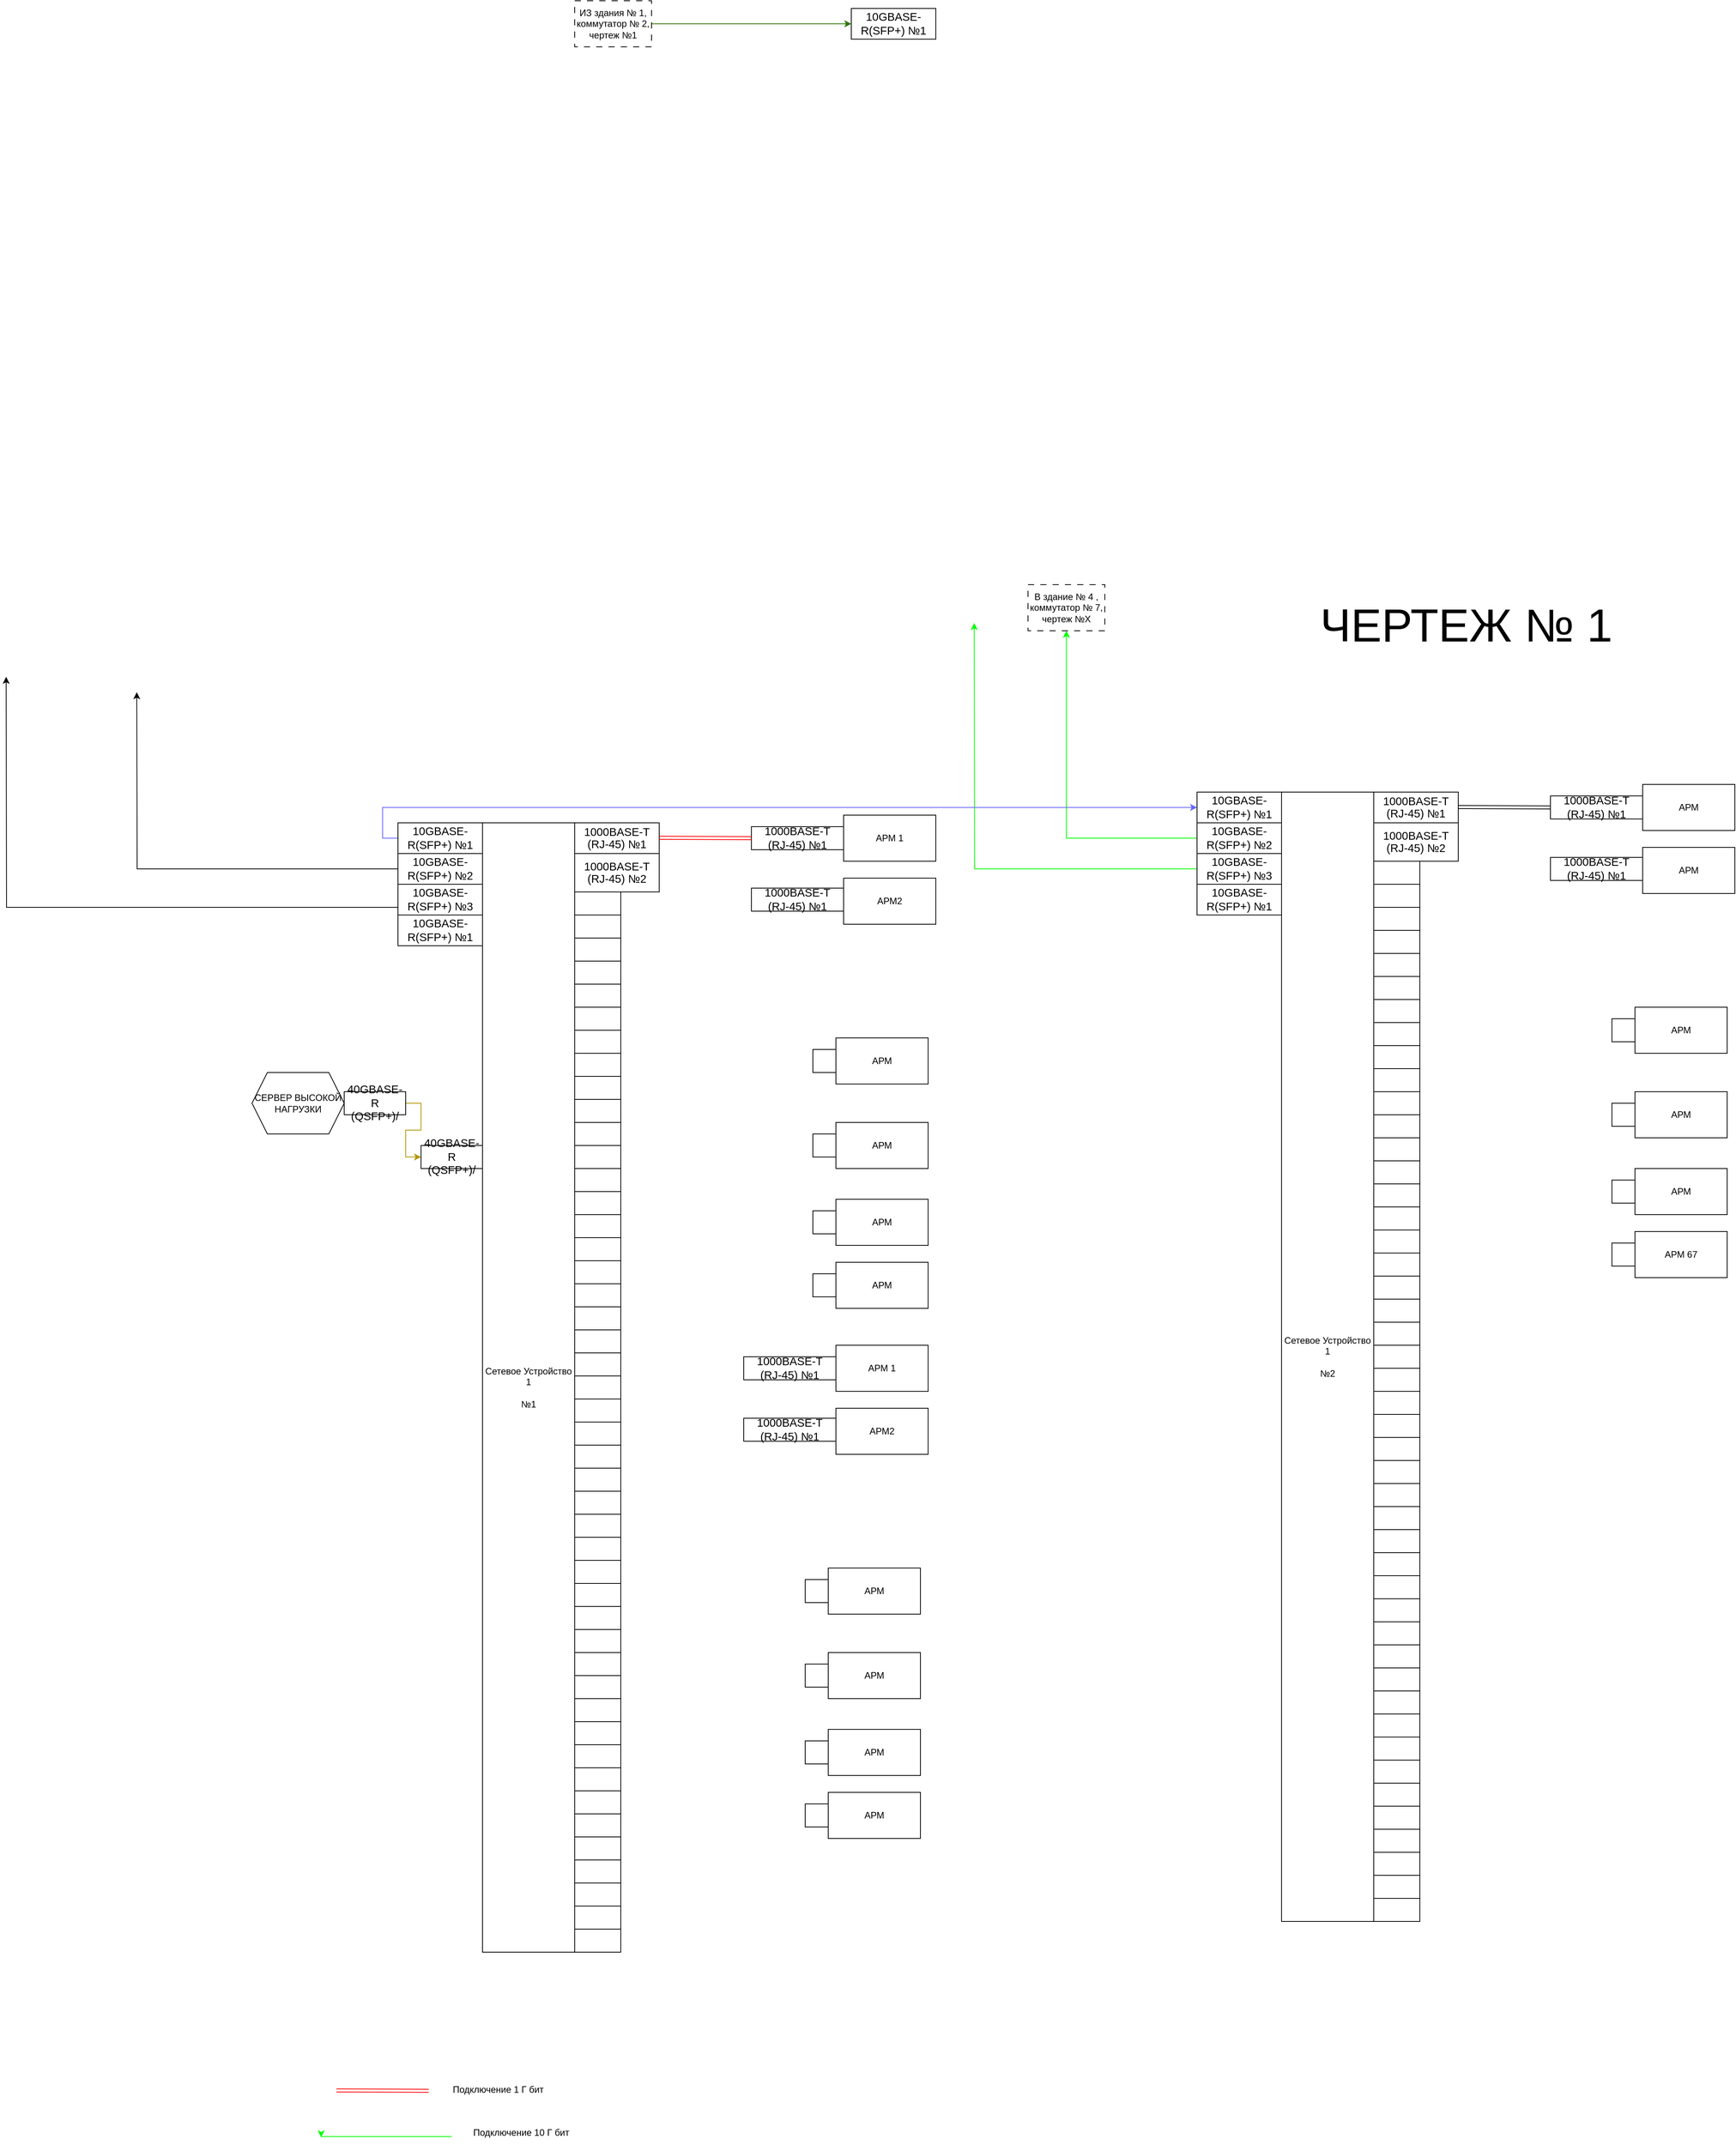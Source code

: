 <mxfile version="24.1.0" type="device">
  <diagram name="Страница — 1" id="QZlMLbGNvnoZfcgWbHKM">
    <mxGraphModel dx="3269" dy="2137" grid="1" gridSize="10" guides="1" tooltips="1" connect="1" arrows="1" fold="1" page="1" pageScale="1" pageWidth="827" pageHeight="1169" math="0" shadow="0">
      <root>
        <mxCell id="0" />
        <mxCell id="1" parent="0" />
        <mxCell id="NGsw_eHm8wGyi1jizZaF-1" value="Сетевое Устройство 1&lt;div&gt;&lt;br&gt;&lt;/div&gt;&lt;div&gt;№2&lt;/div&gt;" style="rounded=0;whiteSpace=wrap;html=1;" vertex="1" parent="1">
          <mxGeometry x="110" y="240" width="120" height="1470" as="geometry" />
        </mxCell>
        <mxCell id="NGsw_eHm8wGyi1jizZaF-2" value="&lt;span style=&quot;font-size: 14.667px;&quot;&gt;1000BASE-T&lt;/span&gt;&lt;br style=&quot;font-size: 14.667px;&quot;&gt;&lt;span style=&quot;font-size: 14.667px;&quot;&gt;(RJ-45) №1&lt;/span&gt;" style="rounded=0;whiteSpace=wrap;html=1;" vertex="1" parent="1">
          <mxGeometry x="460" y="245" width="120" height="30" as="geometry" />
        </mxCell>
        <mxCell id="NGsw_eHm8wGyi1jizZaF-3" value="АРМ" style="rounded=0;whiteSpace=wrap;html=1;" vertex="1" parent="1">
          <mxGeometry x="580" y="230" width="120" height="60" as="geometry" />
        </mxCell>
        <mxCell id="NGsw_eHm8wGyi1jizZaF-61" value="" style="group" vertex="1" connectable="0" parent="1">
          <mxGeometry x="230" y="270" width="110" height="1440" as="geometry" />
        </mxCell>
        <mxCell id="NGsw_eHm8wGyi1jizZaF-7" value="&lt;span style=&quot;color: rgba(0, 0, 0, 0); font-family: monospace; font-size: 0px; text-align: start; text-wrap: nowrap;&quot;&gt;%3CmxGraphModel%3E%3Croot%3E%3CmxCell%20id%3D%220%22%2F%3E%3CmxCell%20id%3D%221%22%20parent%3D%220%22%2F%3E%3CmxCell%20id%3D%222%22%20value%3D%22%22%20style%3D%22group%22%20vertex%3D%221%22%20connectable%3D%220%22%20parent%3D%221%22%3E%3CmxGeometry%20x%3D%22230%22%20y%3D%22270%22%20width%3D%22110%22%20height%3D%221440%22%20as%3D%22geometry%22%2F%3E%3C%2FmxCell%3E%3CmxCell%20id%3D%223%22%20value%3D%22%26lt%3Bspan%20style%3D%26quot%3Bfont-size%3A11.0pt%3Bline-height%3A107%25%3B%26lt%3Bbr%2F%26gt%3Bfont-family%3A%26amp%3Bquot%3BCalibri%26amp%3Bquot%3B%2Csans-serif%3Bmso-ascii-theme-font%3Aminor-latin%3Bmso-fareast-font-family%3A%26lt%3Bbr%2F%26gt%3BCalibri%3Bmso-fareast-theme-font%3Aminor-latin%3Bmso-hansi-theme-font%3Aminor-latin%3B%26lt%3Bbr%2F%26gt%3Bmso-bidi-font-family%3A%26amp%3Bquot%3BTimes%20New%20Roman%26amp%3Bquot%3B%3Bmso-bidi-theme-font%3Aminor-bidi%3B%26lt%3Bbr%2F%26gt%3Bmso-ansi-language%3ARU%3Bmso-fareast-language%3AEN-US%3Bmso-bidi-language%3AAR-SA%26quot%3B%26gt%3B1000BASE-T%26lt%3Bbr%2F%26gt%3B(RJ-45)%20%E2%84%961%26lt%3B%2Fspan%26gt%3B%22%20style%3D%22rounded%3D0%3BwhiteSpace%3Dwrap%3Bhtml%3D1%3B%22%20vertex%3D%221%22%20parent%3D%222%22%3E%3CmxGeometry%20width%3D%22110%22%20height%3D%2230%22%20as%3D%22geometry%22%2F%3E%3C%2FmxCell%3E%3CmxCell%20id%3D%224%22%20value%3D%22%22%20style%3D%22rounded%3D0%3BwhiteSpace%3Dwrap%3Bhtml%3D1%3B%22%20vertex%3D%221%22%20parent%3D%222%22%3E%3CmxGeometry%20y%3D%2230%22%20width%3D%22110%22%20height%3D%2230%22%20as%3D%22geometry%22%2F%3E%3C%2FmxCell%3E%3CmxCell%20id%3D%225%22%20value%3D%22%22%20style%3D%22rounded%3D0%3BwhiteSpace%3Dwrap%3Bhtml%3D1%3B%22%20vertex%3D%221%22%20parent%3D%222%22%3E%3CmxGeometry%20y%3D%2260%22%20width%3D%2260%22%20height%3D%2230%22%20as%3D%22geometry%22%2F%3E%3C%2FmxCell%3E%3CmxCell%20id%3D%226%22%20value%3D%22%22%20style%3D%22rounded%3D0%3BwhiteSpace%3Dwrap%3Bhtml%3D1%3B%22%20vertex%3D%221%22%20parent%3D%222%22%3E%3CmxGeometry%20y%3D%2290%22%20width%3D%2260%22%20height%3D%2230%22%20as%3D%22geometry%22%2F%3E%3C%2FmxCell%3E%3CmxCell%20id%3D%227%22%20value%3D%22%22%20style%3D%22rounded%3D0%3BwhiteSpace%3Dwrap%3Bhtml%3D1%3B%22%20vertex%3D%221%22%20parent%3D%222%22%3E%3CmxGeometry%20y%3D%22120%22%20width%3D%2260%22%20height%3D%2230%22%20as%3D%22geometry%22%2F%3E%3C%2FmxCell%3E%3CmxCell%20id%3D%228%22%20value%3D%22%22%20style%3D%22rounded%3D0%3BwhiteSpace%3Dwrap%3Bhtml%3D1%3B%22%20vertex%3D%221%22%20parent%3D%222%22%3E%3CmxGeometry%20y%3D%22150%22%20width%3D%2260%22%20height%3D%2230%22%20as%3D%22geometry%22%2F%3E%3C%2FmxCell%3E%3CmxCell%20id%3D%229%22%20value%3D%22%22%20style%3D%22rounded%3D0%3BwhiteSpace%3Dwrap%3Bhtml%3D1%3B%22%20vertex%3D%221%22%20parent%3D%222%22%3E%3CmxGeometry%20y%3D%22180%22%20width%3D%2260%22%20height%3D%2230%22%20as%3D%22geometry%22%2F%3E%3C%2FmxCell%3E%3CmxCell%20id%3D%2210%22%20value%3D%22%22%20style%3D%22rounded%3D0%3BwhiteSpace%3Dwrap%3Bhtml%3D1%3B%22%20vertex%3D%221%22%20parent%3D%222%22%3E%3CmxGeometry%20y%3D%22210%22%20width%3D%2260%22%20height%3D%2230%22%20as%3D%22geometry%22%2F%3E%3C%2FmxCell%3E%3CmxCell%20id%3D%2211%22%20value%3D%22%22%20style%3D%22rounded%3D0%3BwhiteSpace%3Dwrap%3Bhtml%3D1%3B%22%20vertex%3D%221%22%20parent%3D%222%22%3E%3CmxGeometry%20y%3D%22240%22%20width%3D%2260%22%20height%3D%2230%22%20as%3D%22geometry%22%2F%3E%3C%2FmxCell%3E%3CmxCell%20id%3D%2212%22%20value%3D%22%22%20style%3D%22rounded%3D0%3BwhiteSpace%3Dwrap%3Bhtml%3D1%3B%22%20vertex%3D%221%22%20parent%3D%222%22%3E%3CmxGeometry%20y%3D%22270%22%20width%3D%2260%22%20height%3D%2230%22%20as%3D%22geometry%22%2F%3E%3C%2FmxCell%3E%3CmxCell%20id%3D%2213%22%20value%3D%22%22%20style%3D%22rounded%3D0%3BwhiteSpace%3Dwrap%3Bhtml%3D1%3B%22%20vertex%3D%221%22%20parent%3D%222%22%3E%3CmxGeometry%20y%3D%22300%22%20width%3D%2260%22%20height%3D%2230%22%20as%3D%22geometry%22%2F%3E%3C%2FmxCell%3E%3CmxCell%20id%3D%2214%22%20value%3D%22%22%20style%3D%22rounded%3D0%3BwhiteSpace%3Dwrap%3Bhtml%3D1%3B%22%20vertex%3D%221%22%20parent%3D%222%22%3E%3CmxGeometry%20y%3D%22330%22%20width%3D%2260%22%20height%3D%2230%22%20as%3D%22geometry%22%2F%3E%3C%2FmxCell%3E%3CmxCell%20id%3D%2215%22%20value%3D%22%22%20style%3D%22rounded%3D0%3BwhiteSpace%3Dwrap%3Bhtml%3D1%3B%22%20vertex%3D%221%22%20parent%3D%222%22%3E%3CmxGeometry%20y%3D%22360%22%20width%3D%2260%22%20height%3D%2230%22%20as%3D%22geometry%22%2F%3E%3C%2FmxCell%3E%3CmxCell%20id%3D%2216%22%20value%3D%22%22%20style%3D%22rounded%3D0%3BwhiteSpace%3Dwrap%3Bhtml%3D1%3B%22%20vertex%3D%221%22%20parent%3D%222%22%3E%3CmxGeometry%20y%3D%22360%22%20width%3D%2260%22%20height%3D%2230%22%20as%3D%22geometry%22%2F%3E%3C%2FmxCell%3E%3CmxCell%20id%3D%2217%22%20value%3D%22%22%20style%3D%22rounded%3D0%3BwhiteSpace%3Dwrap%3Bhtml%3D1%3B%22%20vertex%3D%221%22%20parent%3D%222%22%3E%3CmxGeometry%20y%3D%22390%22%20width%3D%2260%22%20height%3D%2230%22%20as%3D%22geometry%22%2F%3E%3C%2FmxCell%3E%3CmxCell%20id%3D%2218%22%20value%3D%22%22%20style%3D%22rounded%3D0%3BwhiteSpace%3Dwrap%3Bhtml%3D1%3B%22%20vertex%3D%221%22%20parent%3D%222%22%3E%3CmxGeometry%20y%3D%22420%22%20width%3D%2260%22%20height%3D%2230%22%20as%3D%22geometry%22%2F%3E%3C%2FmxCell%3E%3CmxCell%20id%3D%2219%22%20value%3D%22%22%20style%3D%22rounded%3D0%3BwhiteSpace%3Dwrap%3Bhtml%3D1%3B%22%20vertex%3D%221%22%20parent%3D%222%22%3E%3CmxGeometry%20y%3D%22450%22%20width%3D%2260%22%20height%3D%2230%22%20as%3D%22geometry%22%2F%3E%3C%2FmxCell%3E%3CmxCell%20id%3D%2220%22%20value%3D%22%22%20style%3D%22rounded%3D0%3BwhiteSpace%3Dwrap%3Bhtml%3D1%3B%22%20vertex%3D%221%22%20parent%3D%222%22%3E%3CmxGeometry%20y%3D%22480%22%20width%3D%2260%22%20height%3D%2230%22%20as%3D%22geometry%22%2F%3E%3C%2FmxCell%3E%3CmxCell%20id%3D%2221%22%20value%3D%22%22%20style%3D%22rounded%3D0%3BwhiteSpace%3Dwrap%3Bhtml%3D1%3B%22%20vertex%3D%221%22%20parent%3D%222%22%3E%3CmxGeometry%20y%3D%22510%22%20width%3D%2260%22%20height%3D%2230%22%20as%3D%22geometry%22%2F%3E%3C%2FmxCell%3E%3CmxCell%20id%3D%2222%22%20value%3D%22%22%20style%3D%22rounded%3D0%3BwhiteSpace%3Dwrap%3Bhtml%3D1%3B%22%20vertex%3D%221%22%20parent%3D%222%22%3E%3CmxGeometry%20y%3D%22540%22%20width%3D%2260%22%20height%3D%2230%22%20as%3D%22geometry%22%2F%3E%3C%2FmxCell%3E%3CmxCell%20id%3D%2223%22%20value%3D%22%22%20style%3D%22rounded%3D0%3BwhiteSpace%3Dwrap%3Bhtml%3D1%3B%22%20vertex%3D%221%22%20parent%3D%222%22%3E%3CmxGeometry%20y%3D%22570%22%20width%3D%2260%22%20height%3D%2230%22%20as%3D%22geometry%22%2F%3E%3C%2FmxCell%3E%3CmxCell%20id%3D%2224%22%20value%3D%22%22%20style%3D%22rounded%3D0%3BwhiteSpace%3Dwrap%3Bhtml%3D1%3B%22%20vertex%3D%221%22%20parent%3D%222%22%3E%3CmxGeometry%20y%3D%22600%22%20width%3D%2260%22%20height%3D%2230%22%20as%3D%22geometry%22%2F%3E%3C%2FmxCell%3E%3CmxCell%20id%3D%2225%22%20value%3D%22%22%20style%3D%22rounded%3D0%3BwhiteSpace%3Dwrap%3Bhtml%3D1%3B%22%20vertex%3D%221%22%20parent%3D%222%22%3E%3CmxGeometry%20y%3D%22630%22%20width%3D%2260%22%20height%3D%2230%22%20as%3D%22geometry%22%2F%3E%3C%2FmxCell%3E%3CmxCell%20id%3D%2226%22%20value%3D%22%22%20style%3D%22rounded%3D0%3BwhiteSpace%3Dwrap%3Bhtml%3D1%3B%22%20vertex%3D%221%22%20parent%3D%222%22%3E%3CmxGeometry%20y%3D%22660%22%20width%3D%2260%22%20height%3D%2230%22%20as%3D%22geometry%22%2F%3E%3C%2FmxCell%3E%3CmxCell%20id%3D%2227%22%20value%3D%22%22%20style%3D%22rounded%3D0%3BwhiteSpace%3Dwrap%3Bhtml%3D1%3B%22%20vertex%3D%221%22%20parent%3D%222%22%3E%3CmxGeometry%20y%3D%22690%22%20width%3D%2260%22%20height%3D%2230%22%20as%3D%22geometry%22%2F%3E%3C%2FmxCell%3E%3CmxCell%20id%3D%2228%22%20value%3D%22%22%20style%3D%22rounded%3D0%3BwhiteSpace%3Dwrap%3Bhtml%3D1%3B%22%20vertex%3D%221%22%20parent%3D%222%22%3E%3CmxGeometry%20y%3D%22720%22%20width%3D%2260%22%20height%3D%2230%22%20as%3D%22geometry%22%2F%3E%3C%2FmxCell%3E%3CmxCell%20id%3D%2229%22%20value%3D%22%22%20style%3D%22rounded%3D0%3BwhiteSpace%3Dwrap%3Bhtml%3D1%3B%22%20vertex%3D%221%22%20parent%3D%222%22%3E%3CmxGeometry%20y%3D%22750%22%20width%3D%2260%22%20height%3D%2230%22%20as%3D%22geometry%22%2F%3E%3C%2FmxCell%3E%3CmxCell%20id%3D%2230%22%20value%3D%22%22%20style%3D%22rounded%3D0%3BwhiteSpace%3Dwrap%3Bhtml%3D1%3B%22%20vertex%3D%221%22%20parent%3D%222%22%3E%3CmxGeometry%20y%3D%22780%22%20width%3D%2260%22%20height%3D%2230%22%20as%3D%22geometry%22%2F%3E%3C%2FmxCell%3E%3CmxCell%20id%3D%2231%22%20value%3D%22%22%20style%3D%22rounded%3D0%3BwhiteSpace%3Dwrap%3Bhtml%3D1%3B%22%20vertex%3D%221%22%20parent%3D%222%22%3E%3CmxGeometry%20y%3D%22810%22%20width%3D%2260%22%20height%3D%2230%22%20as%3D%22geometry%22%2F%3E%3C%2FmxCell%3E%3CmxCell%20id%3D%2232%22%20value%3D%22%22%20style%3D%22rounded%3D0%3BwhiteSpace%3Dwrap%3Bhtml%3D1%3B%22%20vertex%3D%221%22%20parent%3D%222%22%3E%3CmxGeometry%20y%3D%22840%22%20width%3D%2260%22%20height%3D%2230%22%20as%3D%22geometry%22%2F%3E%3C%2FmxCell%3E%3CmxCell%20id%3D%2233%22%20value%3D%22%22%20style%3D%22rounded%3D0%3BwhiteSpace%3Dwrap%3Bhtml%3D1%3B%22%20vertex%3D%221%22%20parent%3D%222%22%3E%3CmxGeometry%20y%3D%22870%22%20width%3D%2260%22%20height%3D%2230%22%20as%3D%22geometry%22%2F%3E%3C%2FmxCell%3E%3CmxCell%20id%3D%2234%22%20value%3D%22%22%20style%3D%22rounded%3D0%3BwhiteSpace%3Dwrap%3Bhtml%3D1%3B%22%20vertex%3D%221%22%20parent%3D%222%22%3E%3CmxGeometry%20y%3D%22900%22%20width%3D%2260%22%20height%3D%2230%22%20as%3D%22geometry%22%2F%3E%3C%2FmxCell%3E%3CmxCell%20id%3D%2235%22%20value%3D%22%22%20style%3D%22rounded%3D0%3BwhiteSpace%3Dwrap%3Bhtml%3D1%3B%22%20vertex%3D%221%22%20parent%3D%222%22%3E%3CmxGeometry%20y%3D%22930%22%20width%3D%2260%22%20height%3D%2230%22%20as%3D%22geometry%22%2F%3E%3C%2FmxCell%3E%3CmxCell%20id%3D%2236%22%20value%3D%22%22%20style%3D%22rounded%3D0%3BwhiteSpace%3Dwrap%3Bhtml%3D1%3B%22%20vertex%3D%221%22%20parent%3D%222%22%3E%3CmxGeometry%20y%3D%22960%22%20width%3D%2260%22%20height%3D%2230%22%20as%3D%22geometry%22%2F%3E%3C%2FmxCell%3E%3CmxCell%20id%3D%2237%22%20value%3D%22%22%20style%3D%22rounded%3D0%3BwhiteSpace%3Dwrap%3Bhtml%3D1%3B%22%20vertex%3D%221%22%20parent%3D%222%22%3E%3CmxGeometry%20y%3D%22990%22%20width%3D%2260%22%20height%3D%2230%22%20as%3D%22geometry%22%2F%3E%3C%2FmxCell%3E%3CmxCell%20id%3D%2238%22%20value%3D%22%22%20style%3D%22rounded%3D0%3BwhiteSpace%3Dwrap%3Bhtml%3D1%3B%22%20vertex%3D%221%22%20parent%3D%222%22%3E%3CmxGeometry%20y%3D%221020%22%20width%3D%2260%22%20height%3D%2230%22%20as%3D%22geometry%22%2F%3E%3C%2FmxCell%3E%3CmxCell%20id%3D%2239%22%20value%3D%22%22%20style%3D%22rounded%3D0%3BwhiteSpace%3Dwrap%3Bhtml%3D1%3B%22%20vertex%3D%221%22%20parent%3D%222%22%3E%3CmxGeometry%20y%3D%221050%22%20width%3D%2260%22%20height%3D%2230%22%20as%3D%22geometry%22%2F%3E%3C%2FmxCell%3E%3CmxCell%20id%3D%2240%22%20value%3D%22%22%20style%3D%22rounded%3D0%3BwhiteSpace%3Dwrap%3Bhtml%3D1%3B%22%20vertex%3D%221%22%20parent%3D%222%22%3E%3CmxGeometry%20y%3D%221080%22%20width%3D%2260%22%20height%3D%2230%22%20as%3D%22geometry%22%2F%3E%3C%2FmxCell%3E%3CmxCell%20id%3D%2241%22%20value%3D%22%22%20style%3D%22rounded%3D0%3BwhiteSpace%3Dwrap%3Bhtml%3D1%3B%22%20vertex%3D%221%22%20parent%3D%222%22%3E%3CmxGeometry%20y%3D%221110%22%20width%3D%2260%22%20height%3D%2230%22%20as%3D%22geometry%22%2F%3E%3C%2FmxCell%3E%3CmxCell%20id%3D%2242%22%20value%3D%22%22%20style%3D%22rounded%3D0%3BwhiteSpace%3Dwrap%3Bhtml%3D1%3B%22%20vertex%3D%221%22%20parent%3D%222%22%3E%3CmxGeometry%20y%3D%221140%22%20width%3D%2260%22%20height%3D%2230%22%20as%3D%22geometry%22%2F%3E%3C%2FmxCell%3E%3CmxCell%20id%3D%2243%22%20value%3D%22%22%20style%3D%22rounded%3D0%3BwhiteSpace%3Dwrap%3Bhtml%3D1%3B%22%20vertex%3D%221%22%20parent%3D%222%22%3E%3CmxGeometry%20y%3D%221170%22%20width%3D%2260%22%20height%3D%2230%22%20as%3D%22geometry%22%2F%3E%3C%2FmxCell%3E%3CmxCell%20id%3D%2244%22%20value%3D%22%22%20style%3D%22rounded%3D0%3BwhiteSpace%3Dwrap%3Bhtml%3D1%3B%22%20vertex%3D%221%22%20parent%3D%222%22%3E%3CmxGeometry%20y%3D%221200%22%20width%3D%2260%22%20height%3D%2230%22%20as%3D%22geometry%22%2F%3E%3C%2FmxCell%3E%3CmxCell%20id%3D%2245%22%20value%3D%22%22%20style%3D%22rounded%3D0%3BwhiteSpace%3Dwrap%3Bhtml%3D1%3B%22%20vertex%3D%221%22%20parent%3D%222%22%3E%3CmxGeometry%20y%3D%221230%22%20width%3D%2260%22%20height%3D%2230%22%20as%3D%22geometry%22%2F%3E%3C%2FmxCell%3E%3CmxCell%20id%3D%2246%22%20value%3D%22%22%20style%3D%22rounded%3D0%3BwhiteSpace%3Dwrap%3Bhtml%3D1%3B%22%20vertex%3D%221%22%20parent%3D%222%22%3E%3CmxGeometry%20y%3D%221260%22%20width%3D%2260%22%20height%3D%2230%22%20as%3D%22geometry%22%2F%3E%3C%2FmxCell%3E%3CmxCell%20id%3D%2247%22%20value%3D%22%22%20style%3D%22rounded%3D0%3BwhiteSpace%3Dwrap%3Bhtml%3D1%3B%22%20vertex%3D%221%22%20parent%3D%222%22%3E%3CmxGeometry%20y%3D%221290%22%20width%3D%2260%22%20height%3D%2230%22%20as%3D%22geometry%22%2F%3E%3C%2FmxCell%3E%3CmxCell%20id%3D%2248%22%20value%3D%22%22%20style%3D%22rounded%3D0%3BwhiteSpace%3Dwrap%3Bhtml%3D1%3B%22%20vertex%3D%221%22%20parent%3D%222%22%3E%3CmxGeometry%20y%3D%221320%22%20width%3D%2260%22%20height%3D%2230%22%20as%3D%22geometry%22%2F%3E%3C%2FmxCell%3E%3CmxCell%20id%3D%2249%22%20value%3D%22%22%20style%3D%22rounded%3D0%3BwhiteSpace%3Dwrap%3Bhtml%3D1%3B%22%20vertex%3D%221%22%20parent%3D%222%22%3E%3CmxGeometry%20y%3D%221350%22%20width%3D%2260%22%20height%3D%2230%22%20as%3D%22geometry%22%2F%3E%3C%2FmxCell%3E%3CmxCell%20id%3D%2250%22%20value%3D%22%22%20style%3D%22rounded%3D0%3BwhiteSpace%3Dwrap%3Bhtml%3D1%3B%22%20vertex%3D%221%22%20parent%3D%222%22%3E%3CmxGeometry%20y%3D%221380%22%20width%3D%2260%22%20height%3D%2230%22%20as%3D%22geometry%22%2F%3E%3C%2FmxCell%3E%3CmxCell%20id%3D%2251%22%20value%3D%22%22%20style%3D%22rounded%3D0%3BwhiteSpace%3Dwrap%3Bhtml%3D1%3B%22%20vertex%3D%221%22%20parent%3D%222%22%3E%3CmxGeometry%20y%3D%221410%22%20width%3D%2260%22%20height%3D%2230%22%20as%3D%22geometry%22%2F%3E%3C%2FmxCell%3E%3C%2Froot%3E%3C%2FmxGraphModel%3E&lt;/span&gt;&lt;span style=&quot;color: rgba(0, 0, 0, 0); font-family: monospace; font-size: 0px; text-align: start; text-wrap: nowrap;&quot;&gt;%3CmxGraphModel%3E%3Croot%3E%3CmxCell%20id%3D%220%22%2F%3E%3CmxCell%20id%3D%221%22%20parent%3D%220%22%2F%3E%3CmxCell%20id%3D%222%22%20value%3D%22%22%20style%3D%22group%22%20vertex%3D%221%22%20connectable%3D%220%22%20parent%3D%221%22%3E%3CmxGeometry%20x%3D%22230%22%20y%3D%22270%22%20width%3D%22110%22%20height%3D%221440%22%20as%3D%22geometry%22%2F%3E%3C%2FmxCell%3E%3CmxCell%20id%3D%223%22%20value%3D%22%26lt%3Bspan%20style%3D%26quot%3Bfont-size%3A11.0pt%3Bline-height%3A107%25%3B%26lt%3Bbr%2F%26gt%3Bfont-family%3A%26amp%3Bquot%3BCalibri%26amp%3Bquot%3B%2Csans-serif%3Bmso-ascii-theme-font%3Aminor-latin%3Bmso-fareast-font-family%3A%26lt%3Bbr%2F%26gt%3BCalibri%3Bmso-fareast-theme-font%3Aminor-latin%3Bmso-hansi-theme-font%3Aminor-latin%3B%26lt%3Bbr%2F%26gt%3Bmso-bidi-font-family%3A%26amp%3Bquot%3BTimes%20New%20Roman%26amp%3Bquot%3B%3Bmso-bidi-theme-font%3Aminor-bidi%3B%26lt%3Bbr%2F%26gt%3Bmso-ansi-language%3ARU%3Bmso-fareast-language%3AEN-US%3Bmso-bidi-language%3AAR-SA%26quot%3B%26gt%3B1000BASE-T%26lt%3Bbr%2F%26gt%3B(RJ-45)%20%E2%84%961%26lt%3B%2Fspan%26gt%3B%22%20style%3D%22rounded%3D0%3BwhiteSpace%3Dwrap%3Bhtml%3D1%3B%22%20vertex%3D%221%22%20parent%3D%222%22%3E%3CmxGeometry%20width%3D%22110%22%20height%3D%2230%22%20as%3D%22geometry%22%2F%3E%3C%2FmxCell%3E%3CmxCell%20id%3D%224%22%20value%3D%22%22%20style%3D%22rounded%3D0%3BwhiteSpace%3Dwrap%3Bhtml%3D1%3B%22%20vertex%3D%221%22%20parent%3D%222%22%3E%3CmxGeometry%20y%3D%2230%22%20width%3D%22110%22%20height%3D%2230%22%20as%3D%22geometry%22%2F%3E%3C%2FmxCell%3E%3CmxCell%20id%3D%225%22%20value%3D%22%22%20style%3D%22rounded%3D0%3BwhiteSpace%3Dwrap%3Bhtml%3D1%3B%22%20vertex%3D%221%22%20parent%3D%222%22%3E%3CmxGeometry%20y%3D%2260%22%20width%3D%2260%22%20height%3D%2230%22%20as%3D%22geometry%22%2F%3E%3C%2FmxCell%3E%3CmxCell%20id%3D%226%22%20value%3D%22%22%20style%3D%22rounded%3D0%3BwhiteSpace%3Dwrap%3Bhtml%3D1%3B%22%20vertex%3D%221%22%20parent%3D%222%22%3E%3CmxGeometry%20y%3D%2290%22%20width%3D%2260%22%20height%3D%2230%22%20as%3D%22geometry%22%2F%3E%3C%2FmxCell%3E%3CmxCell%20id%3D%227%22%20value%3D%22%22%20style%3D%22rounded%3D0%3BwhiteSpace%3Dwrap%3Bhtml%3D1%3B%22%20vertex%3D%221%22%20parent%3D%222%22%3E%3CmxGeometry%20y%3D%22120%22%20width%3D%2260%22%20height%3D%2230%22%20as%3D%22geometry%22%2F%3E%3C%2FmxCell%3E%3CmxCell%20id%3D%228%22%20value%3D%22%22%20style%3D%22rounded%3D0%3BwhiteSpace%3Dwrap%3Bhtml%3D1%3B%22%20vertex%3D%221%22%20parent%3D%222%22%3E%3CmxGeometry%20y%3D%22150%22%20width%3D%2260%22%20height%3D%2230%22%20as%3D%22geometry%22%2F%3E%3C%2FmxCell%3E%3CmxCell%20id%3D%229%22%20value%3D%22%22%20style%3D%22rounded%3D0%3BwhiteSpace%3Dwrap%3Bhtml%3D1%3B%22%20vertex%3D%221%22%20parent%3D%222%22%3E%3CmxGeometry%20y%3D%22180%22%20width%3D%2260%22%20height%3D%2230%22%20as%3D%22geometry%22%2F%3E%3C%2FmxCell%3E%3CmxCell%20id%3D%2210%22%20value%3D%22%22%20style%3D%22rounded%3D0%3BwhiteSpace%3Dwrap%3Bhtml%3D1%3B%22%20vertex%3D%221%22%20parent%3D%222%22%3E%3CmxGeometry%20y%3D%22210%22%20width%3D%2260%22%20height%3D%2230%22%20as%3D%22geometry%22%2F%3E%3C%2FmxCell%3E%3CmxCell%20id%3D%2211%22%20value%3D%22%22%20style%3D%22rounded%3D0%3BwhiteSpace%3Dwrap%3Bhtml%3D1%3B%22%20vertex%3D%221%22%20parent%3D%222%22%3E%3CmxGeometry%20y%3D%22240%22%20width%3D%2260%22%20height%3D%2230%22%20as%3D%22geometry%22%2F%3E%3C%2FmxCell%3E%3CmxCell%20id%3D%2212%22%20value%3D%22%22%20style%3D%22rounded%3D0%3BwhiteSpace%3Dwrap%3Bhtml%3D1%3B%22%20vertex%3D%221%22%20parent%3D%222%22%3E%3CmxGeometry%20y%3D%22270%22%20width%3D%2260%22%20height%3D%2230%22%20as%3D%22geometry%22%2F%3E%3C%2FmxCell%3E%3CmxCell%20id%3D%2213%22%20value%3D%22%22%20style%3D%22rounded%3D0%3BwhiteSpace%3Dwrap%3Bhtml%3D1%3B%22%20vertex%3D%221%22%20parent%3D%222%22%3E%3CmxGeometry%20y%3D%22300%22%20width%3D%2260%22%20height%3D%2230%22%20as%3D%22geometry%22%2F%3E%3C%2FmxCell%3E%3CmxCell%20id%3D%2214%22%20value%3D%22%22%20style%3D%22rounded%3D0%3BwhiteSpace%3Dwrap%3Bhtml%3D1%3B%22%20vertex%3D%221%22%20parent%3D%222%22%3E%3CmxGeometry%20y%3D%22330%22%20width%3D%2260%22%20height%3D%2230%22%20as%3D%22geometry%22%2F%3E%3C%2FmxCell%3E%3CmxCell%20id%3D%2215%22%20value%3D%22%22%20style%3D%22rounded%3D0%3BwhiteSpace%3Dwrap%3Bhtml%3D1%3B%22%20vertex%3D%221%22%20parent%3D%222%22%3E%3CmxGeometry%20y%3D%22360%22%20width%3D%2260%22%20height%3D%2230%22%20as%3D%22geometry%22%2F%3E%3C%2FmxCell%3E%3CmxCell%20id%3D%2216%22%20value%3D%22%22%20style%3D%22rounded%3D0%3BwhiteSpace%3Dwrap%3Bhtml%3D1%3B%22%20vertex%3D%221%22%20parent%3D%222%22%3E%3CmxGeometry%20y%3D%22360%22%20width%3D%2260%22%20height%3D%2230%22%20as%3D%22geometry%22%2F%3E%3C%2FmxCell%3E%3CmxCell%20id%3D%2217%22%20value%3D%22%22%20style%3D%22rounded%3D0%3BwhiteSpace%3Dwrap%3Bhtml%3D1%3B%22%20vertex%3D%221%22%20parent%3D%222%22%3E%3CmxGeometry%20y%3D%22390%22%20width%3D%2260%22%20height%3D%2230%22%20as%3D%22geometry%22%2F%3E%3C%2FmxCell%3E%3CmxCell%20id%3D%2218%22%20value%3D%22%22%20style%3D%22rounded%3D0%3BwhiteSpace%3Dwrap%3Bhtml%3D1%3B%22%20vertex%3D%221%22%20parent%3D%222%22%3E%3CmxGeometry%20y%3D%22420%22%20width%3D%2260%22%20height%3D%2230%22%20as%3D%22geometry%22%2F%3E%3C%2FmxCell%3E%3CmxCell%20id%3D%2219%22%20value%3D%22%22%20style%3D%22rounded%3D0%3BwhiteSpace%3Dwrap%3Bhtml%3D1%3B%22%20vertex%3D%221%22%20parent%3D%222%22%3E%3CmxGeometry%20y%3D%22450%22%20width%3D%2260%22%20height%3D%2230%22%20as%3D%22geometry%22%2F%3E%3C%2FmxCell%3E%3CmxCell%20id%3D%2220%22%20value%3D%22%22%20style%3D%22rounded%3D0%3BwhiteSpace%3Dwrap%3Bhtml%3D1%3B%22%20vertex%3D%221%22%20parent%3D%222%22%3E%3CmxGeometry%20y%3D%22480%22%20width%3D%2260%22%20height%3D%2230%22%20as%3D%22geometry%22%2F%3E%3C%2FmxCell%3E%3CmxCell%20id%3D%2221%22%20value%3D%22%22%20style%3D%22rounded%3D0%3BwhiteSpace%3Dwrap%3Bhtml%3D1%3B%22%20vertex%3D%221%22%20parent%3D%222%22%3E%3CmxGeometry%20y%3D%22510%22%20width%3D%2260%22%20height%3D%2230%22%20as%3D%22geometry%22%2F%3E%3C%2FmxCell%3E%3CmxCell%20id%3D%2222%22%20value%3D%22%22%20style%3D%22rounded%3D0%3BwhiteSpace%3Dwrap%3Bhtml%3D1%3B%22%20vertex%3D%221%22%20parent%3D%222%22%3E%3CmxGeometry%20y%3D%22540%22%20width%3D%2260%22%20height%3D%2230%22%20as%3D%22geometry%22%2F%3E%3C%2FmxCell%3E%3CmxCell%20id%3D%2223%22%20value%3D%22%22%20style%3D%22rounded%3D0%3BwhiteSpace%3Dwrap%3Bhtml%3D1%3B%22%20vertex%3D%221%22%20parent%3D%222%22%3E%3CmxGeometry%20y%3D%22570%22%20width%3D%2260%22%20height%3D%2230%22%20as%3D%22geometry%22%2F%3E%3C%2FmxCell%3E%3CmxCell%20id%3D%2224%22%20value%3D%22%22%20style%3D%22rounded%3D0%3BwhiteSpace%3Dwrap%3Bhtml%3D1%3B%22%20vertex%3D%221%22%20parent%3D%222%22%3E%3CmxGeometry%20y%3D%22600%22%20width%3D%2260%22%20height%3D%2230%22%20as%3D%22geometry%22%2F%3E%3C%2FmxCell%3E%3CmxCell%20id%3D%2225%22%20value%3D%22%22%20style%3D%22rounded%3D0%3BwhiteSpace%3Dwrap%3Bhtml%3D1%3B%22%20vertex%3D%221%22%20parent%3D%222%22%3E%3CmxGeometry%20y%3D%22630%22%20width%3D%2260%22%20height%3D%2230%22%20as%3D%22geometry%22%2F%3E%3C%2FmxCell%3E%3CmxCell%20id%3D%2226%22%20value%3D%22%22%20style%3D%22rounded%3D0%3BwhiteSpace%3Dwrap%3Bhtml%3D1%3B%22%20vertex%3D%221%22%20parent%3D%222%22%3E%3CmxGeometry%20y%3D%22660%22%20width%3D%2260%22%20height%3D%2230%22%20as%3D%22geometry%22%2F%3E%3C%2FmxCell%3E%3CmxCell%20id%3D%2227%22%20value%3D%22%22%20style%3D%22rounded%3D0%3BwhiteSpace%3Dwrap%3Bhtml%3D1%3B%22%20vertex%3D%221%22%20parent%3D%222%22%3E%3CmxGeometry%20y%3D%22690%22%20width%3D%2260%22%20height%3D%2230%22%20as%3D%22geometry%22%2F%3E%3C%2FmxCell%3E%3CmxCell%20id%3D%2228%22%20value%3D%22%22%20style%3D%22rounded%3D0%3BwhiteSpace%3Dwrap%3Bhtml%3D1%3B%22%20vertex%3D%221%22%20parent%3D%222%22%3E%3CmxGeometry%20y%3D%22720%22%20width%3D%2260%22%20height%3D%2230%22%20as%3D%22geometry%22%2F%3E%3C%2FmxCell%3E%3CmxCell%20id%3D%2229%22%20value%3D%22%22%20style%3D%22rounded%3D0%3BwhiteSpace%3Dwrap%3Bhtml%3D1%3B%22%20vertex%3D%221%22%20parent%3D%222%22%3E%3CmxGeometry%20y%3D%22750%22%20width%3D%2260%22%20height%3D%2230%22%20as%3D%22geometry%22%2F%3E%3C%2FmxCell%3E%3CmxCell%20id%3D%2230%22%20value%3D%22%22%20style%3D%22rounded%3D0%3BwhiteSpace%3Dwrap%3Bhtml%3D1%3B%22%20vertex%3D%221%22%20parent%3D%222%22%3E%3CmxGeometry%20y%3D%22780%22%20width%3D%2260%22%20height%3D%2230%22%20as%3D%22geometry%22%2F%3E%3C%2FmxCell%3E%3CmxCell%20id%3D%2231%22%20value%3D%22%22%20style%3D%22rounded%3D0%3BwhiteSpace%3Dwrap%3Bhtml%3D1%3B%22%20vertex%3D%221%22%20parent%3D%222%22%3E%3CmxGeometry%20y%3D%22810%22%20width%3D%2260%22%20height%3D%2230%22%20as%3D%22geometry%22%2F%3E%3C%2FmxCell%3E%3CmxCell%20id%3D%2232%22%20value%3D%22%22%20style%3D%22rounded%3D0%3BwhiteSpace%3Dwrap%3Bhtml%3D1%3B%22%20vertex%3D%221%22%20parent%3D%222%22%3E%3CmxGeometry%20y%3D%22840%22%20width%3D%2260%22%20height%3D%2230%22%20as%3D%22geometry%22%2F%3E%3C%2FmxCell%3E%3CmxCell%20id%3D%2233%22%20value%3D%22%22%20style%3D%22rounded%3D0%3BwhiteSpace%3Dwrap%3Bhtml%3D1%3B%22%20vertex%3D%221%22%20parent%3D%222%22%3E%3CmxGeometry%20y%3D%22870%22%20width%3D%2260%22%20height%3D%2230%22%20as%3D%22geometry%22%2F%3E%3C%2FmxCell%3E%3CmxCell%20id%3D%2234%22%20value%3D%22%22%20style%3D%22rounded%3D0%3BwhiteSpace%3Dwrap%3Bhtml%3D1%3B%22%20vertex%3D%221%22%20parent%3D%222%22%3E%3CmxGeometry%20y%3D%22900%22%20width%3D%2260%22%20height%3D%2230%22%20as%3D%22geometry%22%2F%3E%3C%2FmxCell%3E%3CmxCell%20id%3D%2235%22%20value%3D%22%22%20style%3D%22rounded%3D0%3BwhiteSpace%3Dwrap%3Bhtml%3D1%3B%22%20vertex%3D%221%22%20parent%3D%222%22%3E%3CmxGeometry%20y%3D%22930%22%20width%3D%2260%22%20height%3D%2230%22%20as%3D%22geometry%22%2F%3E%3C%2FmxCell%3E%3CmxCell%20id%3D%2236%22%20value%3D%22%22%20style%3D%22rounded%3D0%3BwhiteSpace%3Dwrap%3Bhtml%3D1%3B%22%20vertex%3D%221%22%20parent%3D%222%22%3E%3CmxGeometry%20y%3D%22960%22%20width%3D%2260%22%20height%3D%2230%22%20as%3D%22geometry%22%2F%3E%3C%2FmxCell%3E%3CmxCell%20id%3D%2237%22%20value%3D%22%22%20style%3D%22rounded%3D0%3BwhiteSpace%3Dwrap%3Bhtml%3D1%3B%22%20vertex%3D%221%22%20parent%3D%222%22%3E%3CmxGeometry%20y%3D%22990%22%20width%3D%2260%22%20height%3D%2230%22%20as%3D%22geometry%22%2F%3E%3C%2FmxCell%3E%3CmxCell%20id%3D%2238%22%20value%3D%22%22%20style%3D%22rounded%3D0%3BwhiteSpace%3Dwrap%3Bhtml%3D1%3B%22%20vertex%3D%221%22%20parent%3D%222%22%3E%3CmxGeometry%20y%3D%221020%22%20width%3D%2260%22%20height%3D%2230%22%20as%3D%22geometry%22%2F%3E%3C%2FmxCell%3E%3CmxCell%20id%3D%2239%22%20value%3D%22%22%20style%3D%22rounded%3D0%3BwhiteSpace%3Dwrap%3Bhtml%3D1%3B%22%20vertex%3D%221%22%20parent%3D%222%22%3E%3CmxGeometry%20y%3D%221050%22%20width%3D%2260%22%20height%3D%2230%22%20as%3D%22geometry%22%2F%3E%3C%2FmxCell%3E%3CmxCell%20id%3D%2240%22%20value%3D%22%22%20style%3D%22rounded%3D0%3BwhiteSpace%3Dwrap%3Bhtml%3D1%3B%22%20vertex%3D%221%22%20parent%3D%222%22%3E%3CmxGeometry%20y%3D%221080%22%20width%3D%2260%22%20height%3D%2230%22%20as%3D%22geometry%22%2F%3E%3C%2FmxCell%3E%3CmxCell%20id%3D%2241%22%20value%3D%22%22%20style%3D%22rounded%3D0%3BwhiteSpace%3Dwrap%3Bhtml%3D1%3B%22%20vertex%3D%221%22%20parent%3D%222%22%3E%3CmxGeometry%20y%3D%221110%22%20width%3D%2260%22%20height%3D%2230%22%20as%3D%22geometry%22%2F%3E%3C%2FmxCell%3E%3CmxCell%20id%3D%2242%22%20value%3D%22%22%20style%3D%22rounded%3D0%3BwhiteSpace%3Dwrap%3Bhtml%3D1%3B%22%20vertex%3D%221%22%20parent%3D%222%22%3E%3CmxGeometry%20y%3D%221140%22%20width%3D%2260%22%20height%3D%2230%22%20as%3D%22geometry%22%2F%3E%3C%2FmxCell%3E%3CmxCell%20id%3D%2243%22%20value%3D%22%22%20style%3D%22rounded%3D0%3BwhiteSpace%3Dwrap%3Bhtml%3D1%3B%22%20vertex%3D%221%22%20parent%3D%222%22%3E%3CmxGeometry%20y%3D%221170%22%20width%3D%2260%22%20height%3D%2230%22%20as%3D%22geometry%22%2F%3E%3C%2FmxCell%3E%3CmxCell%20id%3D%2244%22%20value%3D%22%22%20style%3D%22rounded%3D0%3BwhiteSpace%3Dwrap%3Bhtml%3D1%3B%22%20vertex%3D%221%22%20parent%3D%222%22%3E%3CmxGeometry%20y%3D%221200%22%20width%3D%2260%22%20height%3D%2230%22%20as%3D%22geometry%22%2F%3E%3C%2FmxCell%3E%3CmxCell%20id%3D%2245%22%20value%3D%22%22%20style%3D%22rounded%3D0%3BwhiteSpace%3Dwrap%3Bhtml%3D1%3B%22%20vertex%3D%221%22%20parent%3D%222%22%3E%3CmxGeometry%20y%3D%221230%22%20width%3D%2260%22%20height%3D%2230%22%20as%3D%22geometry%22%2F%3E%3C%2FmxCell%3E%3CmxCell%20id%3D%2246%22%20value%3D%22%22%20style%3D%22rounded%3D0%3BwhiteSpace%3Dwrap%3Bhtml%3D1%3B%22%20vertex%3D%221%22%20parent%3D%222%22%3E%3CmxGeometry%20y%3D%221260%22%20width%3D%2260%22%20height%3D%2230%22%20as%3D%22geometry%22%2F%3E%3C%2FmxCell%3E%3CmxCell%20id%3D%2247%22%20value%3D%22%22%20style%3D%22rounded%3D0%3BwhiteSpace%3Dwrap%3Bhtml%3D1%3B%22%20vertex%3D%221%22%20parent%3D%222%22%3E%3CmxGeometry%20y%3D%221290%22%20width%3D%2260%22%20height%3D%2230%22%20as%3D%22geometry%22%2F%3E%3C%2FmxCell%3E%3CmxCell%20id%3D%2248%22%20value%3D%22%22%20style%3D%22rounded%3D0%3BwhiteSpace%3Dwrap%3Bhtml%3D1%3B%22%20vertex%3D%221%22%20parent%3D%222%22%3E%3CmxGeometry%20y%3D%221320%22%20width%3D%2260%22%20height%3D%2230%22%20as%3D%22geometry%22%2F%3E%3C%2FmxCell%3E%3CmxCell%20id%3D%2249%22%20value%3D%22%22%20style%3D%22rounded%3D0%3BwhiteSpace%3Dwrap%3Bhtml%3D1%3B%22%20vertex%3D%221%22%20parent%3D%222%22%3E%3CmxGeometry%20y%3D%221350%22%20width%3D%2260%22%20height%3D%2230%22%20as%3D%22geometry%22%2F%3E%3C%2FmxCell%3E%3CmxCell%20id%3D%2250%22%20value%3D%22%22%20style%3D%22rounded%3D0%3BwhiteSpace%3Dwrap%3Bhtml%3D1%3B%22%20vertex%3D%221%22%20parent%3D%222%22%3E%3CmxGeometry%20y%3D%221380%22%20width%3D%2260%22%20height%3D%2230%22%20as%3D%22geometry%22%2F%3E%3C%2FmxCell%3E%3CmxCell%20id%3D%2251%22%20value%3D%22%22%20style%3D%22rounded%3D0%3BwhiteSpace%3Dwrap%3Bhtml%3D1%3B%22%20vertex%3D%221%22%20parent%3D%222%22%3E%3CmxGeometry%20y%3D%221410%22%20width%3D%2260%22%20height%3D%2230%22%20as%3D%22geometry%22%2F%3E%3C%2FmxCell%3E%3C%2Froot%3E%3C%2FmxGraphModel%3E&lt;/span&gt;" style="rounded=0;whiteSpace=wrap;html=1;" vertex="1" parent="NGsw_eHm8wGyi1jizZaF-61">
          <mxGeometry y="30" width="110" height="30" as="geometry" />
        </mxCell>
        <mxCell id="NGsw_eHm8wGyi1jizZaF-8" value="" style="rounded=0;whiteSpace=wrap;html=1;" vertex="1" parent="NGsw_eHm8wGyi1jizZaF-61">
          <mxGeometry y="60" width="60" height="30" as="geometry" />
        </mxCell>
        <mxCell id="NGsw_eHm8wGyi1jizZaF-9" value="" style="rounded=0;whiteSpace=wrap;html=1;" vertex="1" parent="NGsw_eHm8wGyi1jizZaF-61">
          <mxGeometry y="90" width="60" height="30" as="geometry" />
        </mxCell>
        <mxCell id="NGsw_eHm8wGyi1jizZaF-10" value="" style="rounded=0;whiteSpace=wrap;html=1;" vertex="1" parent="NGsw_eHm8wGyi1jizZaF-61">
          <mxGeometry y="120" width="60" height="30" as="geometry" />
        </mxCell>
        <mxCell id="NGsw_eHm8wGyi1jizZaF-12" value="" style="rounded=0;whiteSpace=wrap;html=1;" vertex="1" parent="NGsw_eHm8wGyi1jizZaF-61">
          <mxGeometry y="150" width="60" height="30" as="geometry" />
        </mxCell>
        <mxCell id="NGsw_eHm8wGyi1jizZaF-13" value="" style="rounded=0;whiteSpace=wrap;html=1;" vertex="1" parent="NGsw_eHm8wGyi1jizZaF-61">
          <mxGeometry y="180" width="60" height="30" as="geometry" />
        </mxCell>
        <mxCell id="NGsw_eHm8wGyi1jizZaF-19" value="" style="rounded=0;whiteSpace=wrap;html=1;" vertex="1" parent="NGsw_eHm8wGyi1jizZaF-61">
          <mxGeometry y="210" width="60" height="30" as="geometry" />
        </mxCell>
        <mxCell id="NGsw_eHm8wGyi1jizZaF-20" value="" style="rounded=0;whiteSpace=wrap;html=1;" vertex="1" parent="NGsw_eHm8wGyi1jizZaF-61">
          <mxGeometry y="240" width="60" height="30" as="geometry" />
        </mxCell>
        <mxCell id="NGsw_eHm8wGyi1jizZaF-21" value="" style="rounded=0;whiteSpace=wrap;html=1;" vertex="1" parent="NGsw_eHm8wGyi1jizZaF-61">
          <mxGeometry y="270" width="60" height="30" as="geometry" />
        </mxCell>
        <mxCell id="NGsw_eHm8wGyi1jizZaF-22" value="" style="rounded=0;whiteSpace=wrap;html=1;" vertex="1" parent="NGsw_eHm8wGyi1jizZaF-61">
          <mxGeometry y="300" width="60" height="30" as="geometry" />
        </mxCell>
        <mxCell id="NGsw_eHm8wGyi1jizZaF-23" value="" style="rounded=0;whiteSpace=wrap;html=1;" vertex="1" parent="NGsw_eHm8wGyi1jizZaF-61">
          <mxGeometry y="330" width="60" height="30" as="geometry" />
        </mxCell>
        <mxCell id="NGsw_eHm8wGyi1jizZaF-24" value="" style="rounded=0;whiteSpace=wrap;html=1;" vertex="1" parent="NGsw_eHm8wGyi1jizZaF-61">
          <mxGeometry y="360" width="60" height="30" as="geometry" />
        </mxCell>
        <mxCell id="NGsw_eHm8wGyi1jizZaF-25" value="" style="rounded=0;whiteSpace=wrap;html=1;" vertex="1" parent="NGsw_eHm8wGyi1jizZaF-61">
          <mxGeometry y="360" width="60" height="30" as="geometry" />
        </mxCell>
        <mxCell id="NGsw_eHm8wGyi1jizZaF-26" value="" style="rounded=0;whiteSpace=wrap;html=1;" vertex="1" parent="NGsw_eHm8wGyi1jizZaF-61">
          <mxGeometry y="390" width="60" height="30" as="geometry" />
        </mxCell>
        <mxCell id="NGsw_eHm8wGyi1jizZaF-27" value="" style="rounded=0;whiteSpace=wrap;html=1;" vertex="1" parent="NGsw_eHm8wGyi1jizZaF-61">
          <mxGeometry y="420" width="60" height="30" as="geometry" />
        </mxCell>
        <mxCell id="NGsw_eHm8wGyi1jizZaF-28" value="" style="rounded=0;whiteSpace=wrap;html=1;" vertex="1" parent="NGsw_eHm8wGyi1jizZaF-61">
          <mxGeometry y="450" width="60" height="30" as="geometry" />
        </mxCell>
        <mxCell id="NGsw_eHm8wGyi1jizZaF-29" value="" style="rounded=0;whiteSpace=wrap;html=1;" vertex="1" parent="NGsw_eHm8wGyi1jizZaF-61">
          <mxGeometry y="480" width="60" height="30" as="geometry" />
        </mxCell>
        <mxCell id="NGsw_eHm8wGyi1jizZaF-30" value="" style="rounded=0;whiteSpace=wrap;html=1;" vertex="1" parent="NGsw_eHm8wGyi1jizZaF-61">
          <mxGeometry y="510" width="60" height="30" as="geometry" />
        </mxCell>
        <mxCell id="NGsw_eHm8wGyi1jizZaF-31" value="" style="rounded=0;whiteSpace=wrap;html=1;" vertex="1" parent="NGsw_eHm8wGyi1jizZaF-61">
          <mxGeometry y="540" width="60" height="30" as="geometry" />
        </mxCell>
        <mxCell id="NGsw_eHm8wGyi1jizZaF-32" value="" style="rounded=0;whiteSpace=wrap;html=1;" vertex="1" parent="NGsw_eHm8wGyi1jizZaF-61">
          <mxGeometry y="570" width="60" height="30" as="geometry" />
        </mxCell>
        <mxCell id="NGsw_eHm8wGyi1jizZaF-33" value="" style="rounded=0;whiteSpace=wrap;html=1;" vertex="1" parent="NGsw_eHm8wGyi1jizZaF-61">
          <mxGeometry y="600" width="60" height="30" as="geometry" />
        </mxCell>
        <mxCell id="NGsw_eHm8wGyi1jizZaF-34" value="" style="rounded=0;whiteSpace=wrap;html=1;" vertex="1" parent="NGsw_eHm8wGyi1jizZaF-61">
          <mxGeometry y="630" width="60" height="30" as="geometry" />
        </mxCell>
        <mxCell id="NGsw_eHm8wGyi1jizZaF-35" value="" style="rounded=0;whiteSpace=wrap;html=1;" vertex="1" parent="NGsw_eHm8wGyi1jizZaF-61">
          <mxGeometry y="660" width="60" height="30" as="geometry" />
        </mxCell>
        <mxCell id="NGsw_eHm8wGyi1jizZaF-36" value="" style="rounded=0;whiteSpace=wrap;html=1;" vertex="1" parent="NGsw_eHm8wGyi1jizZaF-61">
          <mxGeometry y="690" width="60" height="30" as="geometry" />
        </mxCell>
        <mxCell id="NGsw_eHm8wGyi1jizZaF-37" value="" style="rounded=0;whiteSpace=wrap;html=1;" vertex="1" parent="NGsw_eHm8wGyi1jizZaF-61">
          <mxGeometry y="720" width="60" height="30" as="geometry" />
        </mxCell>
        <mxCell id="NGsw_eHm8wGyi1jizZaF-38" value="" style="rounded=0;whiteSpace=wrap;html=1;" vertex="1" parent="NGsw_eHm8wGyi1jizZaF-61">
          <mxGeometry y="750" width="60" height="30" as="geometry" />
        </mxCell>
        <mxCell id="NGsw_eHm8wGyi1jizZaF-39" value="" style="rounded=0;whiteSpace=wrap;html=1;" vertex="1" parent="NGsw_eHm8wGyi1jizZaF-61">
          <mxGeometry y="780" width="60" height="30" as="geometry" />
        </mxCell>
        <mxCell id="NGsw_eHm8wGyi1jizZaF-40" value="" style="rounded=0;whiteSpace=wrap;html=1;" vertex="1" parent="NGsw_eHm8wGyi1jizZaF-61">
          <mxGeometry y="810" width="60" height="30" as="geometry" />
        </mxCell>
        <mxCell id="NGsw_eHm8wGyi1jizZaF-41" value="" style="rounded=0;whiteSpace=wrap;html=1;" vertex="1" parent="NGsw_eHm8wGyi1jizZaF-61">
          <mxGeometry y="840" width="60" height="30" as="geometry" />
        </mxCell>
        <mxCell id="NGsw_eHm8wGyi1jizZaF-42" value="" style="rounded=0;whiteSpace=wrap;html=1;" vertex="1" parent="NGsw_eHm8wGyi1jizZaF-61">
          <mxGeometry y="870" width="60" height="30" as="geometry" />
        </mxCell>
        <mxCell id="NGsw_eHm8wGyi1jizZaF-43" value="" style="rounded=0;whiteSpace=wrap;html=1;" vertex="1" parent="NGsw_eHm8wGyi1jizZaF-61">
          <mxGeometry y="900" width="60" height="30" as="geometry" />
        </mxCell>
        <mxCell id="NGsw_eHm8wGyi1jizZaF-44" value="" style="rounded=0;whiteSpace=wrap;html=1;" vertex="1" parent="NGsw_eHm8wGyi1jizZaF-61">
          <mxGeometry y="930" width="60" height="30" as="geometry" />
        </mxCell>
        <mxCell id="NGsw_eHm8wGyi1jizZaF-45" value="" style="rounded=0;whiteSpace=wrap;html=1;" vertex="1" parent="NGsw_eHm8wGyi1jizZaF-61">
          <mxGeometry y="960" width="60" height="30" as="geometry" />
        </mxCell>
        <mxCell id="NGsw_eHm8wGyi1jizZaF-46" value="" style="rounded=0;whiteSpace=wrap;html=1;" vertex="1" parent="NGsw_eHm8wGyi1jizZaF-61">
          <mxGeometry y="990" width="60" height="30" as="geometry" />
        </mxCell>
        <mxCell id="NGsw_eHm8wGyi1jizZaF-47" value="" style="rounded=0;whiteSpace=wrap;html=1;" vertex="1" parent="NGsw_eHm8wGyi1jizZaF-61">
          <mxGeometry y="1020" width="60" height="30" as="geometry" />
        </mxCell>
        <mxCell id="NGsw_eHm8wGyi1jizZaF-48" value="" style="rounded=0;whiteSpace=wrap;html=1;" vertex="1" parent="NGsw_eHm8wGyi1jizZaF-61">
          <mxGeometry y="1050" width="60" height="30" as="geometry" />
        </mxCell>
        <mxCell id="NGsw_eHm8wGyi1jizZaF-49" value="" style="rounded=0;whiteSpace=wrap;html=1;" vertex="1" parent="NGsw_eHm8wGyi1jizZaF-61">
          <mxGeometry y="1080" width="60" height="30" as="geometry" />
        </mxCell>
        <mxCell id="NGsw_eHm8wGyi1jizZaF-50" value="" style="rounded=0;whiteSpace=wrap;html=1;" vertex="1" parent="NGsw_eHm8wGyi1jizZaF-61">
          <mxGeometry y="1110" width="60" height="30" as="geometry" />
        </mxCell>
        <mxCell id="NGsw_eHm8wGyi1jizZaF-51" value="" style="rounded=0;whiteSpace=wrap;html=1;" vertex="1" parent="NGsw_eHm8wGyi1jizZaF-61">
          <mxGeometry y="1140" width="60" height="30" as="geometry" />
        </mxCell>
        <mxCell id="NGsw_eHm8wGyi1jizZaF-52" value="" style="rounded=0;whiteSpace=wrap;html=1;" vertex="1" parent="NGsw_eHm8wGyi1jizZaF-61">
          <mxGeometry y="1170" width="60" height="30" as="geometry" />
        </mxCell>
        <mxCell id="NGsw_eHm8wGyi1jizZaF-53" value="" style="rounded=0;whiteSpace=wrap;html=1;" vertex="1" parent="NGsw_eHm8wGyi1jizZaF-61">
          <mxGeometry y="1200" width="60" height="30" as="geometry" />
        </mxCell>
        <mxCell id="NGsw_eHm8wGyi1jizZaF-54" value="" style="rounded=0;whiteSpace=wrap;html=1;" vertex="1" parent="NGsw_eHm8wGyi1jizZaF-61">
          <mxGeometry y="1230" width="60" height="30" as="geometry" />
        </mxCell>
        <mxCell id="NGsw_eHm8wGyi1jizZaF-55" value="" style="rounded=0;whiteSpace=wrap;html=1;" vertex="1" parent="NGsw_eHm8wGyi1jizZaF-61">
          <mxGeometry y="1260" width="60" height="30" as="geometry" />
        </mxCell>
        <mxCell id="NGsw_eHm8wGyi1jizZaF-56" value="" style="rounded=0;whiteSpace=wrap;html=1;" vertex="1" parent="NGsw_eHm8wGyi1jizZaF-61">
          <mxGeometry y="1290" width="60" height="30" as="geometry" />
        </mxCell>
        <mxCell id="NGsw_eHm8wGyi1jizZaF-57" value="" style="rounded=0;whiteSpace=wrap;html=1;" vertex="1" parent="NGsw_eHm8wGyi1jizZaF-61">
          <mxGeometry y="1320" width="60" height="30" as="geometry" />
        </mxCell>
        <mxCell id="NGsw_eHm8wGyi1jizZaF-58" value="" style="rounded=0;whiteSpace=wrap;html=1;" vertex="1" parent="NGsw_eHm8wGyi1jizZaF-61">
          <mxGeometry y="1350" width="60" height="30" as="geometry" />
        </mxCell>
        <mxCell id="NGsw_eHm8wGyi1jizZaF-59" value="" style="rounded=0;whiteSpace=wrap;html=1;" vertex="1" parent="NGsw_eHm8wGyi1jizZaF-61">
          <mxGeometry y="1380" width="60" height="30" as="geometry" />
        </mxCell>
        <mxCell id="NGsw_eHm8wGyi1jizZaF-60" value="" style="rounded=0;whiteSpace=wrap;html=1;" vertex="1" parent="NGsw_eHm8wGyi1jizZaF-61">
          <mxGeometry y="1410" width="60" height="30" as="geometry" />
        </mxCell>
        <mxCell id="NGsw_eHm8wGyi1jizZaF-64" style="edgeStyle=orthogonalEdgeStyle;rounded=0;orthogonalLoop=1;jettySize=auto;html=1;exitX=0.5;exitY=0;exitDx=0;exitDy=0;" edge="1" parent="NGsw_eHm8wGyi1jizZaF-61" source="NGsw_eHm8wGyi1jizZaF-62">
          <mxGeometry relative="1" as="geometry">
            <mxPoint x="55.172" y="29.793" as="targetPoint" />
          </mxGeometry>
        </mxCell>
        <mxCell id="NGsw_eHm8wGyi1jizZaF-62" value="&lt;span style=&quot;font-size:11.0pt;line-height:107%;&lt;br/&gt;font-family:&amp;quot;Calibri&amp;quot;,sans-serif;mso-ascii-theme-font:minor-latin;mso-fareast-font-family:&lt;br/&gt;Calibri;mso-fareast-theme-font:minor-latin;mso-hansi-theme-font:minor-latin;&lt;br/&gt;mso-bidi-font-family:&amp;quot;Times New Roman&amp;quot;;mso-bidi-theme-font:minor-bidi;&lt;br/&gt;mso-ansi-language:RU;mso-fareast-language:EN-US;mso-bidi-language:AR-SA&quot;&gt;1000BASE-T&lt;br&gt;(RJ-45) №2&lt;/span&gt;" style="rounded=0;whiteSpace=wrap;html=1;" vertex="1" parent="NGsw_eHm8wGyi1jizZaF-61">
          <mxGeometry y="10" width="110" height="50" as="geometry" />
        </mxCell>
        <mxCell id="NGsw_eHm8wGyi1jizZaF-6" value="&lt;span style=&quot;font-size:11.0pt;line-height:107%;&lt;br/&gt;font-family:&amp;quot;Calibri&amp;quot;,sans-serif;mso-ascii-theme-font:minor-latin;mso-fareast-font-family:&lt;br/&gt;Calibri;mso-fareast-theme-font:minor-latin;mso-hansi-theme-font:minor-latin;&lt;br/&gt;mso-bidi-font-family:&amp;quot;Times New Roman&amp;quot;;mso-bidi-theme-font:minor-bidi;&lt;br/&gt;mso-ansi-language:RU;mso-fareast-language:EN-US;mso-bidi-language:AR-SA&quot;&gt;1000BASE-T&lt;br/&gt;(RJ-45) №1&lt;/span&gt;" style="rounded=0;whiteSpace=wrap;html=1;" vertex="1" parent="1">
          <mxGeometry x="230" y="240" width="110" height="40" as="geometry" />
        </mxCell>
        <mxCell id="NGsw_eHm8wGyi1jizZaF-65" value="&lt;span style=&quot;font-size:11.0pt;line-height:&lt;br/&gt;107%;font-family:&amp;quot;Calibri&amp;quot;,sans-serif;mso-ascii-theme-font:minor-latin;&lt;br/&gt;mso-fareast-font-family:Calibri;mso-fareast-theme-font:minor-latin;mso-hansi-theme-font:&lt;br/&gt;minor-latin;mso-bidi-font-family:&amp;quot;Times New Roman&amp;quot;;mso-bidi-theme-font:minor-bidi;&lt;br/&gt;mso-ansi-language:EN-US;mso-fareast-language:EN-US;mso-bidi-language:AR-SA&quot; lang=&quot;EN-US&quot;&gt;10GBASE-R(SFP+) №1&lt;/span&gt;" style="rounded=0;whiteSpace=wrap;html=1;" vertex="1" parent="1">
          <mxGeometry y="240" width="110" height="40" as="geometry" />
        </mxCell>
        <mxCell id="NGsw_eHm8wGyi1jizZaF-228" style="edgeStyle=orthogonalEdgeStyle;rounded=0;orthogonalLoop=1;jettySize=auto;html=1;exitX=0;exitY=0.5;exitDx=0;exitDy=0;strokeColor=#00FF00;" edge="1" parent="1" source="NGsw_eHm8wGyi1jizZaF-66" target="NGsw_eHm8wGyi1jizZaF-235">
          <mxGeometry relative="1" as="geometry">
            <mxPoint x="-180" as="targetPoint" />
          </mxGeometry>
        </mxCell>
        <mxCell id="NGsw_eHm8wGyi1jizZaF-66" value="&lt;span style=&quot;font-size:11.0pt;line-height:&lt;br/&gt;107%;font-family:&amp;quot;Calibri&amp;quot;,sans-serif;mso-ascii-theme-font:minor-latin;&lt;br/&gt;mso-fareast-font-family:Calibri;mso-fareast-theme-font:minor-latin;mso-hansi-theme-font:&lt;br/&gt;minor-latin;mso-bidi-font-family:&amp;quot;Times New Roman&amp;quot;;mso-bidi-theme-font:minor-bidi;&lt;br/&gt;mso-ansi-language:EN-US;mso-fareast-language:EN-US;mso-bidi-language:AR-SA&quot; lang=&quot;EN-US&quot;&gt;10GBASE-R(SFP+) №2&lt;/span&gt;" style="rounded=0;whiteSpace=wrap;html=1;" vertex="1" parent="1">
          <mxGeometry y="280" width="110" height="40" as="geometry" />
        </mxCell>
        <mxCell id="NGsw_eHm8wGyi1jizZaF-229" style="edgeStyle=orthogonalEdgeStyle;rounded=0;orthogonalLoop=1;jettySize=auto;html=1;exitX=0;exitY=0.5;exitDx=0;exitDy=0;strokeColor=#00FF00;" edge="1" parent="1" source="NGsw_eHm8wGyi1jizZaF-67">
          <mxGeometry relative="1" as="geometry">
            <mxPoint x="-290.0" y="20" as="targetPoint" />
          </mxGeometry>
        </mxCell>
        <mxCell id="NGsw_eHm8wGyi1jizZaF-67" value="&lt;span style=&quot;font-size:11.0pt;line-height:&lt;br/&gt;107%;font-family:&amp;quot;Calibri&amp;quot;,sans-serif;mso-ascii-theme-font:minor-latin;&lt;br/&gt;mso-fareast-font-family:Calibri;mso-fareast-theme-font:minor-latin;mso-hansi-theme-font:&lt;br/&gt;minor-latin;mso-bidi-font-family:&amp;quot;Times New Roman&amp;quot;;mso-bidi-theme-font:minor-bidi;&lt;br/&gt;mso-ansi-language:EN-US;mso-fareast-language:EN-US;mso-bidi-language:AR-SA&quot; lang=&quot;EN-US&quot;&gt;10GBASE-R(SFP+) №3&lt;/span&gt;" style="rounded=0;whiteSpace=wrap;html=1;" vertex="1" parent="1">
          <mxGeometry y="320" width="110" height="40" as="geometry" />
        </mxCell>
        <mxCell id="NGsw_eHm8wGyi1jizZaF-68" value="&lt;span style=&quot;font-size:11.0pt;line-height:&lt;br/&gt;107%;font-family:&amp;quot;Calibri&amp;quot;,sans-serif;mso-ascii-theme-font:minor-latin;&lt;br/&gt;mso-fareast-font-family:Calibri;mso-fareast-theme-font:minor-latin;mso-hansi-theme-font:&lt;br/&gt;minor-latin;mso-bidi-font-family:&amp;quot;Times New Roman&amp;quot;;mso-bidi-theme-font:minor-bidi;&lt;br/&gt;mso-ansi-language:EN-US;mso-fareast-language:EN-US;mso-bidi-language:AR-SA&quot; lang=&quot;EN-US&quot;&gt;10GBASE-R(SFP+) №1&lt;/span&gt;" style="rounded=0;whiteSpace=wrap;html=1;" vertex="1" parent="1">
          <mxGeometry y="360" width="110" height="40" as="geometry" />
        </mxCell>
        <mxCell id="NGsw_eHm8wGyi1jizZaF-70" value="АРМ" style="rounded=0;whiteSpace=wrap;html=1;" vertex="1" parent="1">
          <mxGeometry x="580" y="312" width="120" height="60" as="geometry" />
        </mxCell>
        <mxCell id="NGsw_eHm8wGyi1jizZaF-71" value="" style="rounded=0;whiteSpace=wrap;html=1;" vertex="1" parent="1">
          <mxGeometry x="540" y="535" width="30" height="30" as="geometry" />
        </mxCell>
        <mxCell id="NGsw_eHm8wGyi1jizZaF-72" value="АРМ" style="rounded=0;whiteSpace=wrap;html=1;" vertex="1" parent="1">
          <mxGeometry x="570" y="520" width="120" height="60" as="geometry" />
        </mxCell>
        <mxCell id="NGsw_eHm8wGyi1jizZaF-73" value="" style="rounded=0;whiteSpace=wrap;html=1;" vertex="1" parent="1">
          <mxGeometry x="540" y="645" width="30" height="30" as="geometry" />
        </mxCell>
        <mxCell id="NGsw_eHm8wGyi1jizZaF-74" value="АРМ" style="rounded=0;whiteSpace=wrap;html=1;" vertex="1" parent="1">
          <mxGeometry x="570" y="630" width="120" height="60" as="geometry" />
        </mxCell>
        <mxCell id="NGsw_eHm8wGyi1jizZaF-79" value="" style="rounded=0;whiteSpace=wrap;html=1;" vertex="1" parent="1">
          <mxGeometry x="540" y="745" width="30" height="30" as="geometry" />
        </mxCell>
        <mxCell id="NGsw_eHm8wGyi1jizZaF-80" value="АРМ" style="rounded=0;whiteSpace=wrap;html=1;" vertex="1" parent="1">
          <mxGeometry x="570" y="730" width="120" height="60" as="geometry" />
        </mxCell>
        <mxCell id="NGsw_eHm8wGyi1jizZaF-81" value="" style="rounded=0;whiteSpace=wrap;html=1;" vertex="1" parent="1">
          <mxGeometry x="540" y="827" width="30" height="30" as="geometry" />
        </mxCell>
        <mxCell id="NGsw_eHm8wGyi1jizZaF-82" value="АРМ 67" style="rounded=0;whiteSpace=wrap;html=1;" vertex="1" parent="1">
          <mxGeometry x="570" y="812" width="120" height="60" as="geometry" />
        </mxCell>
        <mxCell id="NGsw_eHm8wGyi1jizZaF-83" value="" style="shape=link;html=1;rounded=0;entryX=0;entryY=0.5;entryDx=0;entryDy=0;" edge="1" parent="1" target="NGsw_eHm8wGyi1jizZaF-2">
          <mxGeometry width="100" relative="1" as="geometry">
            <mxPoint x="340" y="259.52" as="sourcePoint" />
            <mxPoint x="440" y="259.52" as="targetPoint" />
          </mxGeometry>
        </mxCell>
        <mxCell id="NGsw_eHm8wGyi1jizZaF-84" value="&lt;span style=&quot;font-size: 14.667px;&quot;&gt;1000BASE-T&lt;/span&gt;&lt;br style=&quot;font-size: 14.667px;&quot;&gt;&lt;span style=&quot;font-size: 14.667px;&quot;&gt;(RJ-45) №1&lt;/span&gt;" style="rounded=0;whiteSpace=wrap;html=1;" vertex="1" parent="1">
          <mxGeometry x="460" y="325" width="120" height="30" as="geometry" />
        </mxCell>
        <mxCell id="NGsw_eHm8wGyi1jizZaF-85" value="Сетевое Устройство 1&lt;div&gt;&lt;br&gt;&lt;/div&gt;&lt;div&gt;№1&lt;/div&gt;" style="rounded=0;whiteSpace=wrap;html=1;" vertex="1" parent="1">
          <mxGeometry x="-930" y="280" width="120" height="1470" as="geometry" />
        </mxCell>
        <mxCell id="NGsw_eHm8wGyi1jizZaF-86" value="&lt;span style=&quot;font-size: 14.667px;&quot;&gt;1000BASE-T&lt;/span&gt;&lt;br style=&quot;font-size: 14.667px;&quot;&gt;&lt;span style=&quot;font-size: 14.667px;&quot;&gt;(RJ-45) №1&lt;/span&gt;" style="rounded=0;whiteSpace=wrap;html=1;" vertex="1" parent="1">
          <mxGeometry x="-580" y="285" width="120" height="30" as="geometry" />
        </mxCell>
        <mxCell id="NGsw_eHm8wGyi1jizZaF-87" value="АРМ 1" style="rounded=0;whiteSpace=wrap;html=1;" vertex="1" parent="1">
          <mxGeometry x="-460" y="270" width="120" height="60" as="geometry" />
        </mxCell>
        <mxCell id="NGsw_eHm8wGyi1jizZaF-88" value="" style="group" vertex="1" connectable="0" parent="1">
          <mxGeometry x="-810" y="310" width="110" height="1440" as="geometry" />
        </mxCell>
        <mxCell id="NGsw_eHm8wGyi1jizZaF-89" value="&lt;span style=&quot;color: rgba(0, 0, 0, 0); font-family: monospace; font-size: 0px; text-align: start; text-wrap: nowrap;&quot;&gt;%3CmxGraphModel%3E%3Croot%3E%3CmxCell%20id%3D%220%22%2F%3E%3CmxCell%20id%3D%221%22%20parent%3D%220%22%2F%3E%3CmxCell%20id%3D%222%22%20value%3D%22%22%20style%3D%22group%22%20vertex%3D%221%22%20connectable%3D%220%22%20parent%3D%221%22%3E%3CmxGeometry%20x%3D%22230%22%20y%3D%22270%22%20width%3D%22110%22%20height%3D%221440%22%20as%3D%22geometry%22%2F%3E%3C%2FmxCell%3E%3CmxCell%20id%3D%223%22%20value%3D%22%26lt%3Bspan%20style%3D%26quot%3Bfont-size%3A11.0pt%3Bline-height%3A107%25%3B%26lt%3Bbr%2F%26gt%3Bfont-family%3A%26amp%3Bquot%3BCalibri%26amp%3Bquot%3B%2Csans-serif%3Bmso-ascii-theme-font%3Aminor-latin%3Bmso-fareast-font-family%3A%26lt%3Bbr%2F%26gt%3BCalibri%3Bmso-fareast-theme-font%3Aminor-latin%3Bmso-hansi-theme-font%3Aminor-latin%3B%26lt%3Bbr%2F%26gt%3Bmso-bidi-font-family%3A%26amp%3Bquot%3BTimes%20New%20Roman%26amp%3Bquot%3B%3Bmso-bidi-theme-font%3Aminor-bidi%3B%26lt%3Bbr%2F%26gt%3Bmso-ansi-language%3ARU%3Bmso-fareast-language%3AEN-US%3Bmso-bidi-language%3AAR-SA%26quot%3B%26gt%3B1000BASE-T%26lt%3Bbr%2F%26gt%3B(RJ-45)%20%E2%84%961%26lt%3B%2Fspan%26gt%3B%22%20style%3D%22rounded%3D0%3BwhiteSpace%3Dwrap%3Bhtml%3D1%3B%22%20vertex%3D%221%22%20parent%3D%222%22%3E%3CmxGeometry%20width%3D%22110%22%20height%3D%2230%22%20as%3D%22geometry%22%2F%3E%3C%2FmxCell%3E%3CmxCell%20id%3D%224%22%20value%3D%22%22%20style%3D%22rounded%3D0%3BwhiteSpace%3Dwrap%3Bhtml%3D1%3B%22%20vertex%3D%221%22%20parent%3D%222%22%3E%3CmxGeometry%20y%3D%2230%22%20width%3D%22110%22%20height%3D%2230%22%20as%3D%22geometry%22%2F%3E%3C%2FmxCell%3E%3CmxCell%20id%3D%225%22%20value%3D%22%22%20style%3D%22rounded%3D0%3BwhiteSpace%3Dwrap%3Bhtml%3D1%3B%22%20vertex%3D%221%22%20parent%3D%222%22%3E%3CmxGeometry%20y%3D%2260%22%20width%3D%2260%22%20height%3D%2230%22%20as%3D%22geometry%22%2F%3E%3C%2FmxCell%3E%3CmxCell%20id%3D%226%22%20value%3D%22%22%20style%3D%22rounded%3D0%3BwhiteSpace%3Dwrap%3Bhtml%3D1%3B%22%20vertex%3D%221%22%20parent%3D%222%22%3E%3CmxGeometry%20y%3D%2290%22%20width%3D%2260%22%20height%3D%2230%22%20as%3D%22geometry%22%2F%3E%3C%2FmxCell%3E%3CmxCell%20id%3D%227%22%20value%3D%22%22%20style%3D%22rounded%3D0%3BwhiteSpace%3Dwrap%3Bhtml%3D1%3B%22%20vertex%3D%221%22%20parent%3D%222%22%3E%3CmxGeometry%20y%3D%22120%22%20width%3D%2260%22%20height%3D%2230%22%20as%3D%22geometry%22%2F%3E%3C%2FmxCell%3E%3CmxCell%20id%3D%228%22%20value%3D%22%22%20style%3D%22rounded%3D0%3BwhiteSpace%3Dwrap%3Bhtml%3D1%3B%22%20vertex%3D%221%22%20parent%3D%222%22%3E%3CmxGeometry%20y%3D%22150%22%20width%3D%2260%22%20height%3D%2230%22%20as%3D%22geometry%22%2F%3E%3C%2FmxCell%3E%3CmxCell%20id%3D%229%22%20value%3D%22%22%20style%3D%22rounded%3D0%3BwhiteSpace%3Dwrap%3Bhtml%3D1%3B%22%20vertex%3D%221%22%20parent%3D%222%22%3E%3CmxGeometry%20y%3D%22180%22%20width%3D%2260%22%20height%3D%2230%22%20as%3D%22geometry%22%2F%3E%3C%2FmxCell%3E%3CmxCell%20id%3D%2210%22%20value%3D%22%22%20style%3D%22rounded%3D0%3BwhiteSpace%3Dwrap%3Bhtml%3D1%3B%22%20vertex%3D%221%22%20parent%3D%222%22%3E%3CmxGeometry%20y%3D%22210%22%20width%3D%2260%22%20height%3D%2230%22%20as%3D%22geometry%22%2F%3E%3C%2FmxCell%3E%3CmxCell%20id%3D%2211%22%20value%3D%22%22%20style%3D%22rounded%3D0%3BwhiteSpace%3Dwrap%3Bhtml%3D1%3B%22%20vertex%3D%221%22%20parent%3D%222%22%3E%3CmxGeometry%20y%3D%22240%22%20width%3D%2260%22%20height%3D%2230%22%20as%3D%22geometry%22%2F%3E%3C%2FmxCell%3E%3CmxCell%20id%3D%2212%22%20value%3D%22%22%20style%3D%22rounded%3D0%3BwhiteSpace%3Dwrap%3Bhtml%3D1%3B%22%20vertex%3D%221%22%20parent%3D%222%22%3E%3CmxGeometry%20y%3D%22270%22%20width%3D%2260%22%20height%3D%2230%22%20as%3D%22geometry%22%2F%3E%3C%2FmxCell%3E%3CmxCell%20id%3D%2213%22%20value%3D%22%22%20style%3D%22rounded%3D0%3BwhiteSpace%3Dwrap%3Bhtml%3D1%3B%22%20vertex%3D%221%22%20parent%3D%222%22%3E%3CmxGeometry%20y%3D%22300%22%20width%3D%2260%22%20height%3D%2230%22%20as%3D%22geometry%22%2F%3E%3C%2FmxCell%3E%3CmxCell%20id%3D%2214%22%20value%3D%22%22%20style%3D%22rounded%3D0%3BwhiteSpace%3Dwrap%3Bhtml%3D1%3B%22%20vertex%3D%221%22%20parent%3D%222%22%3E%3CmxGeometry%20y%3D%22330%22%20width%3D%2260%22%20height%3D%2230%22%20as%3D%22geometry%22%2F%3E%3C%2FmxCell%3E%3CmxCell%20id%3D%2215%22%20value%3D%22%22%20style%3D%22rounded%3D0%3BwhiteSpace%3Dwrap%3Bhtml%3D1%3B%22%20vertex%3D%221%22%20parent%3D%222%22%3E%3CmxGeometry%20y%3D%22360%22%20width%3D%2260%22%20height%3D%2230%22%20as%3D%22geometry%22%2F%3E%3C%2FmxCell%3E%3CmxCell%20id%3D%2216%22%20value%3D%22%22%20style%3D%22rounded%3D0%3BwhiteSpace%3Dwrap%3Bhtml%3D1%3B%22%20vertex%3D%221%22%20parent%3D%222%22%3E%3CmxGeometry%20y%3D%22360%22%20width%3D%2260%22%20height%3D%2230%22%20as%3D%22geometry%22%2F%3E%3C%2FmxCell%3E%3CmxCell%20id%3D%2217%22%20value%3D%22%22%20style%3D%22rounded%3D0%3BwhiteSpace%3Dwrap%3Bhtml%3D1%3B%22%20vertex%3D%221%22%20parent%3D%222%22%3E%3CmxGeometry%20y%3D%22390%22%20width%3D%2260%22%20height%3D%2230%22%20as%3D%22geometry%22%2F%3E%3C%2FmxCell%3E%3CmxCell%20id%3D%2218%22%20value%3D%22%22%20style%3D%22rounded%3D0%3BwhiteSpace%3Dwrap%3Bhtml%3D1%3B%22%20vertex%3D%221%22%20parent%3D%222%22%3E%3CmxGeometry%20y%3D%22420%22%20width%3D%2260%22%20height%3D%2230%22%20as%3D%22geometry%22%2F%3E%3C%2FmxCell%3E%3CmxCell%20id%3D%2219%22%20value%3D%22%22%20style%3D%22rounded%3D0%3BwhiteSpace%3Dwrap%3Bhtml%3D1%3B%22%20vertex%3D%221%22%20parent%3D%222%22%3E%3CmxGeometry%20y%3D%22450%22%20width%3D%2260%22%20height%3D%2230%22%20as%3D%22geometry%22%2F%3E%3C%2FmxCell%3E%3CmxCell%20id%3D%2220%22%20value%3D%22%22%20style%3D%22rounded%3D0%3BwhiteSpace%3Dwrap%3Bhtml%3D1%3B%22%20vertex%3D%221%22%20parent%3D%222%22%3E%3CmxGeometry%20y%3D%22480%22%20width%3D%2260%22%20height%3D%2230%22%20as%3D%22geometry%22%2F%3E%3C%2FmxCell%3E%3CmxCell%20id%3D%2221%22%20value%3D%22%22%20style%3D%22rounded%3D0%3BwhiteSpace%3Dwrap%3Bhtml%3D1%3B%22%20vertex%3D%221%22%20parent%3D%222%22%3E%3CmxGeometry%20y%3D%22510%22%20width%3D%2260%22%20height%3D%2230%22%20as%3D%22geometry%22%2F%3E%3C%2FmxCell%3E%3CmxCell%20id%3D%2222%22%20value%3D%22%22%20style%3D%22rounded%3D0%3BwhiteSpace%3Dwrap%3Bhtml%3D1%3B%22%20vertex%3D%221%22%20parent%3D%222%22%3E%3CmxGeometry%20y%3D%22540%22%20width%3D%2260%22%20height%3D%2230%22%20as%3D%22geometry%22%2F%3E%3C%2FmxCell%3E%3CmxCell%20id%3D%2223%22%20value%3D%22%22%20style%3D%22rounded%3D0%3BwhiteSpace%3Dwrap%3Bhtml%3D1%3B%22%20vertex%3D%221%22%20parent%3D%222%22%3E%3CmxGeometry%20y%3D%22570%22%20width%3D%2260%22%20height%3D%2230%22%20as%3D%22geometry%22%2F%3E%3C%2FmxCell%3E%3CmxCell%20id%3D%2224%22%20value%3D%22%22%20style%3D%22rounded%3D0%3BwhiteSpace%3Dwrap%3Bhtml%3D1%3B%22%20vertex%3D%221%22%20parent%3D%222%22%3E%3CmxGeometry%20y%3D%22600%22%20width%3D%2260%22%20height%3D%2230%22%20as%3D%22geometry%22%2F%3E%3C%2FmxCell%3E%3CmxCell%20id%3D%2225%22%20value%3D%22%22%20style%3D%22rounded%3D0%3BwhiteSpace%3Dwrap%3Bhtml%3D1%3B%22%20vertex%3D%221%22%20parent%3D%222%22%3E%3CmxGeometry%20y%3D%22630%22%20width%3D%2260%22%20height%3D%2230%22%20as%3D%22geometry%22%2F%3E%3C%2FmxCell%3E%3CmxCell%20id%3D%2226%22%20value%3D%22%22%20style%3D%22rounded%3D0%3BwhiteSpace%3Dwrap%3Bhtml%3D1%3B%22%20vertex%3D%221%22%20parent%3D%222%22%3E%3CmxGeometry%20y%3D%22660%22%20width%3D%2260%22%20height%3D%2230%22%20as%3D%22geometry%22%2F%3E%3C%2FmxCell%3E%3CmxCell%20id%3D%2227%22%20value%3D%22%22%20style%3D%22rounded%3D0%3BwhiteSpace%3Dwrap%3Bhtml%3D1%3B%22%20vertex%3D%221%22%20parent%3D%222%22%3E%3CmxGeometry%20y%3D%22690%22%20width%3D%2260%22%20height%3D%2230%22%20as%3D%22geometry%22%2F%3E%3C%2FmxCell%3E%3CmxCell%20id%3D%2228%22%20value%3D%22%22%20style%3D%22rounded%3D0%3BwhiteSpace%3Dwrap%3Bhtml%3D1%3B%22%20vertex%3D%221%22%20parent%3D%222%22%3E%3CmxGeometry%20y%3D%22720%22%20width%3D%2260%22%20height%3D%2230%22%20as%3D%22geometry%22%2F%3E%3C%2FmxCell%3E%3CmxCell%20id%3D%2229%22%20value%3D%22%22%20style%3D%22rounded%3D0%3BwhiteSpace%3Dwrap%3Bhtml%3D1%3B%22%20vertex%3D%221%22%20parent%3D%222%22%3E%3CmxGeometry%20y%3D%22750%22%20width%3D%2260%22%20height%3D%2230%22%20as%3D%22geometry%22%2F%3E%3C%2FmxCell%3E%3CmxCell%20id%3D%2230%22%20value%3D%22%22%20style%3D%22rounded%3D0%3BwhiteSpace%3Dwrap%3Bhtml%3D1%3B%22%20vertex%3D%221%22%20parent%3D%222%22%3E%3CmxGeometry%20y%3D%22780%22%20width%3D%2260%22%20height%3D%2230%22%20as%3D%22geometry%22%2F%3E%3C%2FmxCell%3E%3CmxCell%20id%3D%2231%22%20value%3D%22%22%20style%3D%22rounded%3D0%3BwhiteSpace%3Dwrap%3Bhtml%3D1%3B%22%20vertex%3D%221%22%20parent%3D%222%22%3E%3CmxGeometry%20y%3D%22810%22%20width%3D%2260%22%20height%3D%2230%22%20as%3D%22geometry%22%2F%3E%3C%2FmxCell%3E%3CmxCell%20id%3D%2232%22%20value%3D%22%22%20style%3D%22rounded%3D0%3BwhiteSpace%3Dwrap%3Bhtml%3D1%3B%22%20vertex%3D%221%22%20parent%3D%222%22%3E%3CmxGeometry%20y%3D%22840%22%20width%3D%2260%22%20height%3D%2230%22%20as%3D%22geometry%22%2F%3E%3C%2FmxCell%3E%3CmxCell%20id%3D%2233%22%20value%3D%22%22%20style%3D%22rounded%3D0%3BwhiteSpace%3Dwrap%3Bhtml%3D1%3B%22%20vertex%3D%221%22%20parent%3D%222%22%3E%3CmxGeometry%20y%3D%22870%22%20width%3D%2260%22%20height%3D%2230%22%20as%3D%22geometry%22%2F%3E%3C%2FmxCell%3E%3CmxCell%20id%3D%2234%22%20value%3D%22%22%20style%3D%22rounded%3D0%3BwhiteSpace%3Dwrap%3Bhtml%3D1%3B%22%20vertex%3D%221%22%20parent%3D%222%22%3E%3CmxGeometry%20y%3D%22900%22%20width%3D%2260%22%20height%3D%2230%22%20as%3D%22geometry%22%2F%3E%3C%2FmxCell%3E%3CmxCell%20id%3D%2235%22%20value%3D%22%22%20style%3D%22rounded%3D0%3BwhiteSpace%3Dwrap%3Bhtml%3D1%3B%22%20vertex%3D%221%22%20parent%3D%222%22%3E%3CmxGeometry%20y%3D%22930%22%20width%3D%2260%22%20height%3D%2230%22%20as%3D%22geometry%22%2F%3E%3C%2FmxCell%3E%3CmxCell%20id%3D%2236%22%20value%3D%22%22%20style%3D%22rounded%3D0%3BwhiteSpace%3Dwrap%3Bhtml%3D1%3B%22%20vertex%3D%221%22%20parent%3D%222%22%3E%3CmxGeometry%20y%3D%22960%22%20width%3D%2260%22%20height%3D%2230%22%20as%3D%22geometry%22%2F%3E%3C%2FmxCell%3E%3CmxCell%20id%3D%2237%22%20value%3D%22%22%20style%3D%22rounded%3D0%3BwhiteSpace%3Dwrap%3Bhtml%3D1%3B%22%20vertex%3D%221%22%20parent%3D%222%22%3E%3CmxGeometry%20y%3D%22990%22%20width%3D%2260%22%20height%3D%2230%22%20as%3D%22geometry%22%2F%3E%3C%2FmxCell%3E%3CmxCell%20id%3D%2238%22%20value%3D%22%22%20style%3D%22rounded%3D0%3BwhiteSpace%3Dwrap%3Bhtml%3D1%3B%22%20vertex%3D%221%22%20parent%3D%222%22%3E%3CmxGeometry%20y%3D%221020%22%20width%3D%2260%22%20height%3D%2230%22%20as%3D%22geometry%22%2F%3E%3C%2FmxCell%3E%3CmxCell%20id%3D%2239%22%20value%3D%22%22%20style%3D%22rounded%3D0%3BwhiteSpace%3Dwrap%3Bhtml%3D1%3B%22%20vertex%3D%221%22%20parent%3D%222%22%3E%3CmxGeometry%20y%3D%221050%22%20width%3D%2260%22%20height%3D%2230%22%20as%3D%22geometry%22%2F%3E%3C%2FmxCell%3E%3CmxCell%20id%3D%2240%22%20value%3D%22%22%20style%3D%22rounded%3D0%3BwhiteSpace%3Dwrap%3Bhtml%3D1%3B%22%20vertex%3D%221%22%20parent%3D%222%22%3E%3CmxGeometry%20y%3D%221080%22%20width%3D%2260%22%20height%3D%2230%22%20as%3D%22geometry%22%2F%3E%3C%2FmxCell%3E%3CmxCell%20id%3D%2241%22%20value%3D%22%22%20style%3D%22rounded%3D0%3BwhiteSpace%3Dwrap%3Bhtml%3D1%3B%22%20vertex%3D%221%22%20parent%3D%222%22%3E%3CmxGeometry%20y%3D%221110%22%20width%3D%2260%22%20height%3D%2230%22%20as%3D%22geometry%22%2F%3E%3C%2FmxCell%3E%3CmxCell%20id%3D%2242%22%20value%3D%22%22%20style%3D%22rounded%3D0%3BwhiteSpace%3Dwrap%3Bhtml%3D1%3B%22%20vertex%3D%221%22%20parent%3D%222%22%3E%3CmxGeometry%20y%3D%221140%22%20width%3D%2260%22%20height%3D%2230%22%20as%3D%22geometry%22%2F%3E%3C%2FmxCell%3E%3CmxCell%20id%3D%2243%22%20value%3D%22%22%20style%3D%22rounded%3D0%3BwhiteSpace%3Dwrap%3Bhtml%3D1%3B%22%20vertex%3D%221%22%20parent%3D%222%22%3E%3CmxGeometry%20y%3D%221170%22%20width%3D%2260%22%20height%3D%2230%22%20as%3D%22geometry%22%2F%3E%3C%2FmxCell%3E%3CmxCell%20id%3D%2244%22%20value%3D%22%22%20style%3D%22rounded%3D0%3BwhiteSpace%3Dwrap%3Bhtml%3D1%3B%22%20vertex%3D%221%22%20parent%3D%222%22%3E%3CmxGeometry%20y%3D%221200%22%20width%3D%2260%22%20height%3D%2230%22%20as%3D%22geometry%22%2F%3E%3C%2FmxCell%3E%3CmxCell%20id%3D%2245%22%20value%3D%22%22%20style%3D%22rounded%3D0%3BwhiteSpace%3Dwrap%3Bhtml%3D1%3B%22%20vertex%3D%221%22%20parent%3D%222%22%3E%3CmxGeometry%20y%3D%221230%22%20width%3D%2260%22%20height%3D%2230%22%20as%3D%22geometry%22%2F%3E%3C%2FmxCell%3E%3CmxCell%20id%3D%2246%22%20value%3D%22%22%20style%3D%22rounded%3D0%3BwhiteSpace%3Dwrap%3Bhtml%3D1%3B%22%20vertex%3D%221%22%20parent%3D%222%22%3E%3CmxGeometry%20y%3D%221260%22%20width%3D%2260%22%20height%3D%2230%22%20as%3D%22geometry%22%2F%3E%3C%2FmxCell%3E%3CmxCell%20id%3D%2247%22%20value%3D%22%22%20style%3D%22rounded%3D0%3BwhiteSpace%3Dwrap%3Bhtml%3D1%3B%22%20vertex%3D%221%22%20parent%3D%222%22%3E%3CmxGeometry%20y%3D%221290%22%20width%3D%2260%22%20height%3D%2230%22%20as%3D%22geometry%22%2F%3E%3C%2FmxCell%3E%3CmxCell%20id%3D%2248%22%20value%3D%22%22%20style%3D%22rounded%3D0%3BwhiteSpace%3Dwrap%3Bhtml%3D1%3B%22%20vertex%3D%221%22%20parent%3D%222%22%3E%3CmxGeometry%20y%3D%221320%22%20width%3D%2260%22%20height%3D%2230%22%20as%3D%22geometry%22%2F%3E%3C%2FmxCell%3E%3CmxCell%20id%3D%2249%22%20value%3D%22%22%20style%3D%22rounded%3D0%3BwhiteSpace%3Dwrap%3Bhtml%3D1%3B%22%20vertex%3D%221%22%20parent%3D%222%22%3E%3CmxGeometry%20y%3D%221350%22%20width%3D%2260%22%20height%3D%2230%22%20as%3D%22geometry%22%2F%3E%3C%2FmxCell%3E%3CmxCell%20id%3D%2250%22%20value%3D%22%22%20style%3D%22rounded%3D0%3BwhiteSpace%3Dwrap%3Bhtml%3D1%3B%22%20vertex%3D%221%22%20parent%3D%222%22%3E%3CmxGeometry%20y%3D%221380%22%20width%3D%2260%22%20height%3D%2230%22%20as%3D%22geometry%22%2F%3E%3C%2FmxCell%3E%3CmxCell%20id%3D%2251%22%20value%3D%22%22%20style%3D%22rounded%3D0%3BwhiteSpace%3Dwrap%3Bhtml%3D1%3B%22%20vertex%3D%221%22%20parent%3D%222%22%3E%3CmxGeometry%20y%3D%221410%22%20width%3D%2260%22%20height%3D%2230%22%20as%3D%22geometry%22%2F%3E%3C%2FmxCell%3E%3C%2Froot%3E%3C%2FmxGraphModel%3E&lt;/span&gt;&lt;span style=&quot;color: rgba(0, 0, 0, 0); font-family: monospace; font-size: 0px; text-align: start; text-wrap: nowrap;&quot;&gt;%3CmxGraphModel%3E%3Croot%3E%3CmxCell%20id%3D%220%22%2F%3E%3CmxCell%20id%3D%221%22%20parent%3D%220%22%2F%3E%3CmxCell%20id%3D%222%22%20value%3D%22%22%20style%3D%22group%22%20vertex%3D%221%22%20connectable%3D%220%22%20parent%3D%221%22%3E%3CmxGeometry%20x%3D%22230%22%20y%3D%22270%22%20width%3D%22110%22%20height%3D%221440%22%20as%3D%22geometry%22%2F%3E%3C%2FmxCell%3E%3CmxCell%20id%3D%223%22%20value%3D%22%26lt%3Bspan%20style%3D%26quot%3Bfont-size%3A11.0pt%3Bline-height%3A107%25%3B%26lt%3Bbr%2F%26gt%3Bfont-family%3A%26amp%3Bquot%3BCalibri%26amp%3Bquot%3B%2Csans-serif%3Bmso-ascii-theme-font%3Aminor-latin%3Bmso-fareast-font-family%3A%26lt%3Bbr%2F%26gt%3BCalibri%3Bmso-fareast-theme-font%3Aminor-latin%3Bmso-hansi-theme-font%3Aminor-latin%3B%26lt%3Bbr%2F%26gt%3Bmso-bidi-font-family%3A%26amp%3Bquot%3BTimes%20New%20Roman%26amp%3Bquot%3B%3Bmso-bidi-theme-font%3Aminor-bidi%3B%26lt%3Bbr%2F%26gt%3Bmso-ansi-language%3ARU%3Bmso-fareast-language%3AEN-US%3Bmso-bidi-language%3AAR-SA%26quot%3B%26gt%3B1000BASE-T%26lt%3Bbr%2F%26gt%3B(RJ-45)%20%E2%84%961%26lt%3B%2Fspan%26gt%3B%22%20style%3D%22rounded%3D0%3BwhiteSpace%3Dwrap%3Bhtml%3D1%3B%22%20vertex%3D%221%22%20parent%3D%222%22%3E%3CmxGeometry%20width%3D%22110%22%20height%3D%2230%22%20as%3D%22geometry%22%2F%3E%3C%2FmxCell%3E%3CmxCell%20id%3D%224%22%20value%3D%22%22%20style%3D%22rounded%3D0%3BwhiteSpace%3Dwrap%3Bhtml%3D1%3B%22%20vertex%3D%221%22%20parent%3D%222%22%3E%3CmxGeometry%20y%3D%2230%22%20width%3D%22110%22%20height%3D%2230%22%20as%3D%22geometry%22%2F%3E%3C%2FmxCell%3E%3CmxCell%20id%3D%225%22%20value%3D%22%22%20style%3D%22rounded%3D0%3BwhiteSpace%3Dwrap%3Bhtml%3D1%3B%22%20vertex%3D%221%22%20parent%3D%222%22%3E%3CmxGeometry%20y%3D%2260%22%20width%3D%2260%22%20height%3D%2230%22%20as%3D%22geometry%22%2F%3E%3C%2FmxCell%3E%3CmxCell%20id%3D%226%22%20value%3D%22%22%20style%3D%22rounded%3D0%3BwhiteSpace%3Dwrap%3Bhtml%3D1%3B%22%20vertex%3D%221%22%20parent%3D%222%22%3E%3CmxGeometry%20y%3D%2290%22%20width%3D%2260%22%20height%3D%2230%22%20as%3D%22geometry%22%2F%3E%3C%2FmxCell%3E%3CmxCell%20id%3D%227%22%20value%3D%22%22%20style%3D%22rounded%3D0%3BwhiteSpace%3Dwrap%3Bhtml%3D1%3B%22%20vertex%3D%221%22%20parent%3D%222%22%3E%3CmxGeometry%20y%3D%22120%22%20width%3D%2260%22%20height%3D%2230%22%20as%3D%22geometry%22%2F%3E%3C%2FmxCell%3E%3CmxCell%20id%3D%228%22%20value%3D%22%22%20style%3D%22rounded%3D0%3BwhiteSpace%3Dwrap%3Bhtml%3D1%3B%22%20vertex%3D%221%22%20parent%3D%222%22%3E%3CmxGeometry%20y%3D%22150%22%20width%3D%2260%22%20height%3D%2230%22%20as%3D%22geometry%22%2F%3E%3C%2FmxCell%3E%3CmxCell%20id%3D%229%22%20value%3D%22%22%20style%3D%22rounded%3D0%3BwhiteSpace%3Dwrap%3Bhtml%3D1%3B%22%20vertex%3D%221%22%20parent%3D%222%22%3E%3CmxGeometry%20y%3D%22180%22%20width%3D%2260%22%20height%3D%2230%22%20as%3D%22geometry%22%2F%3E%3C%2FmxCell%3E%3CmxCell%20id%3D%2210%22%20value%3D%22%22%20style%3D%22rounded%3D0%3BwhiteSpace%3Dwrap%3Bhtml%3D1%3B%22%20vertex%3D%221%22%20parent%3D%222%22%3E%3CmxGeometry%20y%3D%22210%22%20width%3D%2260%22%20height%3D%2230%22%20as%3D%22geometry%22%2F%3E%3C%2FmxCell%3E%3CmxCell%20id%3D%2211%22%20value%3D%22%22%20style%3D%22rounded%3D0%3BwhiteSpace%3Dwrap%3Bhtml%3D1%3B%22%20vertex%3D%221%22%20parent%3D%222%22%3E%3CmxGeometry%20y%3D%22240%22%20width%3D%2260%22%20height%3D%2230%22%20as%3D%22geometry%22%2F%3E%3C%2FmxCell%3E%3CmxCell%20id%3D%2212%22%20value%3D%22%22%20style%3D%22rounded%3D0%3BwhiteSpace%3Dwrap%3Bhtml%3D1%3B%22%20vertex%3D%221%22%20parent%3D%222%22%3E%3CmxGeometry%20y%3D%22270%22%20width%3D%2260%22%20height%3D%2230%22%20as%3D%22geometry%22%2F%3E%3C%2FmxCell%3E%3CmxCell%20id%3D%2213%22%20value%3D%22%22%20style%3D%22rounded%3D0%3BwhiteSpace%3Dwrap%3Bhtml%3D1%3B%22%20vertex%3D%221%22%20parent%3D%222%22%3E%3CmxGeometry%20y%3D%22300%22%20width%3D%2260%22%20height%3D%2230%22%20as%3D%22geometry%22%2F%3E%3C%2FmxCell%3E%3CmxCell%20id%3D%2214%22%20value%3D%22%22%20style%3D%22rounded%3D0%3BwhiteSpace%3Dwrap%3Bhtml%3D1%3B%22%20vertex%3D%221%22%20parent%3D%222%22%3E%3CmxGeometry%20y%3D%22330%22%20width%3D%2260%22%20height%3D%2230%22%20as%3D%22geometry%22%2F%3E%3C%2FmxCell%3E%3CmxCell%20id%3D%2215%22%20value%3D%22%22%20style%3D%22rounded%3D0%3BwhiteSpace%3Dwrap%3Bhtml%3D1%3B%22%20vertex%3D%221%22%20parent%3D%222%22%3E%3CmxGeometry%20y%3D%22360%22%20width%3D%2260%22%20height%3D%2230%22%20as%3D%22geometry%22%2F%3E%3C%2FmxCell%3E%3CmxCell%20id%3D%2216%22%20value%3D%22%22%20style%3D%22rounded%3D0%3BwhiteSpace%3Dwrap%3Bhtml%3D1%3B%22%20vertex%3D%221%22%20parent%3D%222%22%3E%3CmxGeometry%20y%3D%22360%22%20width%3D%2260%22%20height%3D%2230%22%20as%3D%22geometry%22%2F%3E%3C%2FmxCell%3E%3CmxCell%20id%3D%2217%22%20value%3D%22%22%20style%3D%22rounded%3D0%3BwhiteSpace%3Dwrap%3Bhtml%3D1%3B%22%20vertex%3D%221%22%20parent%3D%222%22%3E%3CmxGeometry%20y%3D%22390%22%20width%3D%2260%22%20height%3D%2230%22%20as%3D%22geometry%22%2F%3E%3C%2FmxCell%3E%3CmxCell%20id%3D%2218%22%20value%3D%22%22%20style%3D%22rounded%3D0%3BwhiteSpace%3Dwrap%3Bhtml%3D1%3B%22%20vertex%3D%221%22%20parent%3D%222%22%3E%3CmxGeometry%20y%3D%22420%22%20width%3D%2260%22%20height%3D%2230%22%20as%3D%22geometry%22%2F%3E%3C%2FmxCell%3E%3CmxCell%20id%3D%2219%22%20value%3D%22%22%20style%3D%22rounded%3D0%3BwhiteSpace%3Dwrap%3Bhtml%3D1%3B%22%20vertex%3D%221%22%20parent%3D%222%22%3E%3CmxGeometry%20y%3D%22450%22%20width%3D%2260%22%20height%3D%2230%22%20as%3D%22geometry%22%2F%3E%3C%2FmxCell%3E%3CmxCell%20id%3D%2220%22%20value%3D%22%22%20style%3D%22rounded%3D0%3BwhiteSpace%3Dwrap%3Bhtml%3D1%3B%22%20vertex%3D%221%22%20parent%3D%222%22%3E%3CmxGeometry%20y%3D%22480%22%20width%3D%2260%22%20height%3D%2230%22%20as%3D%22geometry%22%2F%3E%3C%2FmxCell%3E%3CmxCell%20id%3D%2221%22%20value%3D%22%22%20style%3D%22rounded%3D0%3BwhiteSpace%3Dwrap%3Bhtml%3D1%3B%22%20vertex%3D%221%22%20parent%3D%222%22%3E%3CmxGeometry%20y%3D%22510%22%20width%3D%2260%22%20height%3D%2230%22%20as%3D%22geometry%22%2F%3E%3C%2FmxCell%3E%3CmxCell%20id%3D%2222%22%20value%3D%22%22%20style%3D%22rounded%3D0%3BwhiteSpace%3Dwrap%3Bhtml%3D1%3B%22%20vertex%3D%221%22%20parent%3D%222%22%3E%3CmxGeometry%20y%3D%22540%22%20width%3D%2260%22%20height%3D%2230%22%20as%3D%22geometry%22%2F%3E%3C%2FmxCell%3E%3CmxCell%20id%3D%2223%22%20value%3D%22%22%20style%3D%22rounded%3D0%3BwhiteSpace%3Dwrap%3Bhtml%3D1%3B%22%20vertex%3D%221%22%20parent%3D%222%22%3E%3CmxGeometry%20y%3D%22570%22%20width%3D%2260%22%20height%3D%2230%22%20as%3D%22geometry%22%2F%3E%3C%2FmxCell%3E%3CmxCell%20id%3D%2224%22%20value%3D%22%22%20style%3D%22rounded%3D0%3BwhiteSpace%3Dwrap%3Bhtml%3D1%3B%22%20vertex%3D%221%22%20parent%3D%222%22%3E%3CmxGeometry%20y%3D%22600%22%20width%3D%2260%22%20height%3D%2230%22%20as%3D%22geometry%22%2F%3E%3C%2FmxCell%3E%3CmxCell%20id%3D%2225%22%20value%3D%22%22%20style%3D%22rounded%3D0%3BwhiteSpace%3Dwrap%3Bhtml%3D1%3B%22%20vertex%3D%221%22%20parent%3D%222%22%3E%3CmxGeometry%20y%3D%22630%22%20width%3D%2260%22%20height%3D%2230%22%20as%3D%22geometry%22%2F%3E%3C%2FmxCell%3E%3CmxCell%20id%3D%2226%22%20value%3D%22%22%20style%3D%22rounded%3D0%3BwhiteSpace%3Dwrap%3Bhtml%3D1%3B%22%20vertex%3D%221%22%20parent%3D%222%22%3E%3CmxGeometry%20y%3D%22660%22%20width%3D%2260%22%20height%3D%2230%22%20as%3D%22geometry%22%2F%3E%3C%2FmxCell%3E%3CmxCell%20id%3D%2227%22%20value%3D%22%22%20style%3D%22rounded%3D0%3BwhiteSpace%3Dwrap%3Bhtml%3D1%3B%22%20vertex%3D%221%22%20parent%3D%222%22%3E%3CmxGeometry%20y%3D%22690%22%20width%3D%2260%22%20height%3D%2230%22%20as%3D%22geometry%22%2F%3E%3C%2FmxCell%3E%3CmxCell%20id%3D%2228%22%20value%3D%22%22%20style%3D%22rounded%3D0%3BwhiteSpace%3Dwrap%3Bhtml%3D1%3B%22%20vertex%3D%221%22%20parent%3D%222%22%3E%3CmxGeometry%20y%3D%22720%22%20width%3D%2260%22%20height%3D%2230%22%20as%3D%22geometry%22%2F%3E%3C%2FmxCell%3E%3CmxCell%20id%3D%2229%22%20value%3D%22%22%20style%3D%22rounded%3D0%3BwhiteSpace%3Dwrap%3Bhtml%3D1%3B%22%20vertex%3D%221%22%20parent%3D%222%22%3E%3CmxGeometry%20y%3D%22750%22%20width%3D%2260%22%20height%3D%2230%22%20as%3D%22geometry%22%2F%3E%3C%2FmxCell%3E%3CmxCell%20id%3D%2230%22%20value%3D%22%22%20style%3D%22rounded%3D0%3BwhiteSpace%3Dwrap%3Bhtml%3D1%3B%22%20vertex%3D%221%22%20parent%3D%222%22%3E%3CmxGeometry%20y%3D%22780%22%20width%3D%2260%22%20height%3D%2230%22%20as%3D%22geometry%22%2F%3E%3C%2FmxCell%3E%3CmxCell%20id%3D%2231%22%20value%3D%22%22%20style%3D%22rounded%3D0%3BwhiteSpace%3Dwrap%3Bhtml%3D1%3B%22%20vertex%3D%221%22%20parent%3D%222%22%3E%3CmxGeometry%20y%3D%22810%22%20width%3D%2260%22%20height%3D%2230%22%20as%3D%22geometry%22%2F%3E%3C%2FmxCell%3E%3CmxCell%20id%3D%2232%22%20value%3D%22%22%20style%3D%22rounded%3D0%3BwhiteSpace%3Dwrap%3Bhtml%3D1%3B%22%20vertex%3D%221%22%20parent%3D%222%22%3E%3CmxGeometry%20y%3D%22840%22%20width%3D%2260%22%20height%3D%2230%22%20as%3D%22geometry%22%2F%3E%3C%2FmxCell%3E%3CmxCell%20id%3D%2233%22%20value%3D%22%22%20style%3D%22rounded%3D0%3BwhiteSpace%3Dwrap%3Bhtml%3D1%3B%22%20vertex%3D%221%22%20parent%3D%222%22%3E%3CmxGeometry%20y%3D%22870%22%20width%3D%2260%22%20height%3D%2230%22%20as%3D%22geometry%22%2F%3E%3C%2FmxCell%3E%3CmxCell%20id%3D%2234%22%20value%3D%22%22%20style%3D%22rounded%3D0%3BwhiteSpace%3Dwrap%3Bhtml%3D1%3B%22%20vertex%3D%221%22%20parent%3D%222%22%3E%3CmxGeometry%20y%3D%22900%22%20width%3D%2260%22%20height%3D%2230%22%20as%3D%22geometry%22%2F%3E%3C%2FmxCell%3E%3CmxCell%20id%3D%2235%22%20value%3D%22%22%20style%3D%22rounded%3D0%3BwhiteSpace%3Dwrap%3Bhtml%3D1%3B%22%20vertex%3D%221%22%20parent%3D%222%22%3E%3CmxGeometry%20y%3D%22930%22%20width%3D%2260%22%20height%3D%2230%22%20as%3D%22geometry%22%2F%3E%3C%2FmxCell%3E%3CmxCell%20id%3D%2236%22%20value%3D%22%22%20style%3D%22rounded%3D0%3BwhiteSpace%3Dwrap%3Bhtml%3D1%3B%22%20vertex%3D%221%22%20parent%3D%222%22%3E%3CmxGeometry%20y%3D%22960%22%20width%3D%2260%22%20height%3D%2230%22%20as%3D%22geometry%22%2F%3E%3C%2FmxCell%3E%3CmxCell%20id%3D%2237%22%20value%3D%22%22%20style%3D%22rounded%3D0%3BwhiteSpace%3Dwrap%3Bhtml%3D1%3B%22%20vertex%3D%221%22%20parent%3D%222%22%3E%3CmxGeometry%20y%3D%22990%22%20width%3D%2260%22%20height%3D%2230%22%20as%3D%22geometry%22%2F%3E%3C%2FmxCell%3E%3CmxCell%20id%3D%2238%22%20value%3D%22%22%20style%3D%22rounded%3D0%3BwhiteSpace%3Dwrap%3Bhtml%3D1%3B%22%20vertex%3D%221%22%20parent%3D%222%22%3E%3CmxGeometry%20y%3D%221020%22%20width%3D%2260%22%20height%3D%2230%22%20as%3D%22geometry%22%2F%3E%3C%2FmxCell%3E%3CmxCell%20id%3D%2239%22%20value%3D%22%22%20style%3D%22rounded%3D0%3BwhiteSpace%3Dwrap%3Bhtml%3D1%3B%22%20vertex%3D%221%22%20parent%3D%222%22%3E%3CmxGeometry%20y%3D%221050%22%20width%3D%2260%22%20height%3D%2230%22%20as%3D%22geometry%22%2F%3E%3C%2FmxCell%3E%3CmxCell%20id%3D%2240%22%20value%3D%22%22%20style%3D%22rounded%3D0%3BwhiteSpace%3Dwrap%3Bhtml%3D1%3B%22%20vertex%3D%221%22%20parent%3D%222%22%3E%3CmxGeometry%20y%3D%221080%22%20width%3D%2260%22%20height%3D%2230%22%20as%3D%22geometry%22%2F%3E%3C%2FmxCell%3E%3CmxCell%20id%3D%2241%22%20value%3D%22%22%20style%3D%22rounded%3D0%3BwhiteSpace%3Dwrap%3Bhtml%3D1%3B%22%20vertex%3D%221%22%20parent%3D%222%22%3E%3CmxGeometry%20y%3D%221110%22%20width%3D%2260%22%20height%3D%2230%22%20as%3D%22geometry%22%2F%3E%3C%2FmxCell%3E%3CmxCell%20id%3D%2242%22%20value%3D%22%22%20style%3D%22rounded%3D0%3BwhiteSpace%3Dwrap%3Bhtml%3D1%3B%22%20vertex%3D%221%22%20parent%3D%222%22%3E%3CmxGeometry%20y%3D%221140%22%20width%3D%2260%22%20height%3D%2230%22%20as%3D%22geometry%22%2F%3E%3C%2FmxCell%3E%3CmxCell%20id%3D%2243%22%20value%3D%22%22%20style%3D%22rounded%3D0%3BwhiteSpace%3Dwrap%3Bhtml%3D1%3B%22%20vertex%3D%221%22%20parent%3D%222%22%3E%3CmxGeometry%20y%3D%221170%22%20width%3D%2260%22%20height%3D%2230%22%20as%3D%22geometry%22%2F%3E%3C%2FmxCell%3E%3CmxCell%20id%3D%2244%22%20value%3D%22%22%20style%3D%22rounded%3D0%3BwhiteSpace%3Dwrap%3Bhtml%3D1%3B%22%20vertex%3D%221%22%20parent%3D%222%22%3E%3CmxGeometry%20y%3D%221200%22%20width%3D%2260%22%20height%3D%2230%22%20as%3D%22geometry%22%2F%3E%3C%2FmxCell%3E%3CmxCell%20id%3D%2245%22%20value%3D%22%22%20style%3D%22rounded%3D0%3BwhiteSpace%3Dwrap%3Bhtml%3D1%3B%22%20vertex%3D%221%22%20parent%3D%222%22%3E%3CmxGeometry%20y%3D%221230%22%20width%3D%2260%22%20height%3D%2230%22%20as%3D%22geometry%22%2F%3E%3C%2FmxCell%3E%3CmxCell%20id%3D%2246%22%20value%3D%22%22%20style%3D%22rounded%3D0%3BwhiteSpace%3Dwrap%3Bhtml%3D1%3B%22%20vertex%3D%221%22%20parent%3D%222%22%3E%3CmxGeometry%20y%3D%221260%22%20width%3D%2260%22%20height%3D%2230%22%20as%3D%22geometry%22%2F%3E%3C%2FmxCell%3E%3CmxCell%20id%3D%2247%22%20value%3D%22%22%20style%3D%22rounded%3D0%3BwhiteSpace%3Dwrap%3Bhtml%3D1%3B%22%20vertex%3D%221%22%20parent%3D%222%22%3E%3CmxGeometry%20y%3D%221290%22%20width%3D%2260%22%20height%3D%2230%22%20as%3D%22geometry%22%2F%3E%3C%2FmxCell%3E%3CmxCell%20id%3D%2248%22%20value%3D%22%22%20style%3D%22rounded%3D0%3BwhiteSpace%3Dwrap%3Bhtml%3D1%3B%22%20vertex%3D%221%22%20parent%3D%222%22%3E%3CmxGeometry%20y%3D%221320%22%20width%3D%2260%22%20height%3D%2230%22%20as%3D%22geometry%22%2F%3E%3C%2FmxCell%3E%3CmxCell%20id%3D%2249%22%20value%3D%22%22%20style%3D%22rounded%3D0%3BwhiteSpace%3Dwrap%3Bhtml%3D1%3B%22%20vertex%3D%221%22%20parent%3D%222%22%3E%3CmxGeometry%20y%3D%221350%22%20width%3D%2260%22%20height%3D%2230%22%20as%3D%22geometry%22%2F%3E%3C%2FmxCell%3E%3CmxCell%20id%3D%2250%22%20value%3D%22%22%20style%3D%22rounded%3D0%3BwhiteSpace%3Dwrap%3Bhtml%3D1%3B%22%20vertex%3D%221%22%20parent%3D%222%22%3E%3CmxGeometry%20y%3D%221380%22%20width%3D%2260%22%20height%3D%2230%22%20as%3D%22geometry%22%2F%3E%3C%2FmxCell%3E%3CmxCell%20id%3D%2251%22%20value%3D%22%22%20style%3D%22rounded%3D0%3BwhiteSpace%3Dwrap%3Bhtml%3D1%3B%22%20vertex%3D%221%22%20parent%3D%222%22%3E%3CmxGeometry%20y%3D%221410%22%20width%3D%2260%22%20height%3D%2230%22%20as%3D%22geometry%22%2F%3E%3C%2FmxCell%3E%3C%2Froot%3E%3C%2FmxGraphModel%3E&lt;/span&gt;" style="rounded=0;whiteSpace=wrap;html=1;" vertex="1" parent="NGsw_eHm8wGyi1jizZaF-88">
          <mxGeometry y="30" width="110" height="30" as="geometry" />
        </mxCell>
        <mxCell id="NGsw_eHm8wGyi1jizZaF-90" value="" style="rounded=0;whiteSpace=wrap;html=1;" vertex="1" parent="NGsw_eHm8wGyi1jizZaF-88">
          <mxGeometry y="60" width="60" height="30" as="geometry" />
        </mxCell>
        <mxCell id="NGsw_eHm8wGyi1jizZaF-91" value="" style="rounded=0;whiteSpace=wrap;html=1;" vertex="1" parent="NGsw_eHm8wGyi1jizZaF-88">
          <mxGeometry y="90" width="60" height="30" as="geometry" />
        </mxCell>
        <mxCell id="NGsw_eHm8wGyi1jizZaF-92" value="" style="rounded=0;whiteSpace=wrap;html=1;" vertex="1" parent="NGsw_eHm8wGyi1jizZaF-88">
          <mxGeometry y="120" width="60" height="30" as="geometry" />
        </mxCell>
        <mxCell id="NGsw_eHm8wGyi1jizZaF-93" value="" style="rounded=0;whiteSpace=wrap;html=1;" vertex="1" parent="NGsw_eHm8wGyi1jizZaF-88">
          <mxGeometry y="150" width="60" height="30" as="geometry" />
        </mxCell>
        <mxCell id="NGsw_eHm8wGyi1jizZaF-94" value="" style="rounded=0;whiteSpace=wrap;html=1;" vertex="1" parent="NGsw_eHm8wGyi1jizZaF-88">
          <mxGeometry y="180" width="60" height="30" as="geometry" />
        </mxCell>
        <mxCell id="NGsw_eHm8wGyi1jizZaF-95" value="" style="rounded=0;whiteSpace=wrap;html=1;" vertex="1" parent="NGsw_eHm8wGyi1jizZaF-88">
          <mxGeometry y="210" width="60" height="30" as="geometry" />
        </mxCell>
        <mxCell id="NGsw_eHm8wGyi1jizZaF-96" value="" style="rounded=0;whiteSpace=wrap;html=1;" vertex="1" parent="NGsw_eHm8wGyi1jizZaF-88">
          <mxGeometry y="240" width="60" height="30" as="geometry" />
        </mxCell>
        <mxCell id="NGsw_eHm8wGyi1jizZaF-97" value="" style="rounded=0;whiteSpace=wrap;html=1;" vertex="1" parent="NGsw_eHm8wGyi1jizZaF-88">
          <mxGeometry y="270" width="60" height="30" as="geometry" />
        </mxCell>
        <mxCell id="NGsw_eHm8wGyi1jizZaF-98" value="" style="rounded=0;whiteSpace=wrap;html=1;" vertex="1" parent="NGsw_eHm8wGyi1jizZaF-88">
          <mxGeometry y="300" width="60" height="30" as="geometry" />
        </mxCell>
        <mxCell id="NGsw_eHm8wGyi1jizZaF-99" value="" style="rounded=0;whiteSpace=wrap;html=1;" vertex="1" parent="NGsw_eHm8wGyi1jizZaF-88">
          <mxGeometry y="330" width="60" height="30" as="geometry" />
        </mxCell>
        <mxCell id="NGsw_eHm8wGyi1jizZaF-100" value="" style="rounded=0;whiteSpace=wrap;html=1;" vertex="1" parent="NGsw_eHm8wGyi1jizZaF-88">
          <mxGeometry y="360" width="60" height="30" as="geometry" />
        </mxCell>
        <mxCell id="NGsw_eHm8wGyi1jizZaF-101" value="" style="rounded=0;whiteSpace=wrap;html=1;" vertex="1" parent="NGsw_eHm8wGyi1jizZaF-88">
          <mxGeometry y="360" width="60" height="30" as="geometry" />
        </mxCell>
        <mxCell id="NGsw_eHm8wGyi1jizZaF-102" value="" style="rounded=0;whiteSpace=wrap;html=1;" vertex="1" parent="NGsw_eHm8wGyi1jizZaF-88">
          <mxGeometry y="390" width="60" height="30" as="geometry" />
        </mxCell>
        <mxCell id="NGsw_eHm8wGyi1jizZaF-103" value="" style="rounded=0;whiteSpace=wrap;html=1;" vertex="1" parent="NGsw_eHm8wGyi1jizZaF-88">
          <mxGeometry y="420" width="60" height="30" as="geometry" />
        </mxCell>
        <mxCell id="NGsw_eHm8wGyi1jizZaF-104" value="" style="rounded=0;whiteSpace=wrap;html=1;" vertex="1" parent="NGsw_eHm8wGyi1jizZaF-88">
          <mxGeometry y="450" width="60" height="30" as="geometry" />
        </mxCell>
        <mxCell id="NGsw_eHm8wGyi1jizZaF-105" value="" style="rounded=0;whiteSpace=wrap;html=1;" vertex="1" parent="NGsw_eHm8wGyi1jizZaF-88">
          <mxGeometry y="480" width="60" height="30" as="geometry" />
        </mxCell>
        <mxCell id="NGsw_eHm8wGyi1jizZaF-106" value="" style="rounded=0;whiteSpace=wrap;html=1;" vertex="1" parent="NGsw_eHm8wGyi1jizZaF-88">
          <mxGeometry y="510" width="60" height="30" as="geometry" />
        </mxCell>
        <mxCell id="NGsw_eHm8wGyi1jizZaF-107" value="" style="rounded=0;whiteSpace=wrap;html=1;" vertex="1" parent="NGsw_eHm8wGyi1jizZaF-88">
          <mxGeometry y="540" width="60" height="30" as="geometry" />
        </mxCell>
        <mxCell id="NGsw_eHm8wGyi1jizZaF-108" value="" style="rounded=0;whiteSpace=wrap;html=1;" vertex="1" parent="NGsw_eHm8wGyi1jizZaF-88">
          <mxGeometry y="570" width="60" height="30" as="geometry" />
        </mxCell>
        <mxCell id="NGsw_eHm8wGyi1jizZaF-109" value="" style="rounded=0;whiteSpace=wrap;html=1;" vertex="1" parent="NGsw_eHm8wGyi1jizZaF-88">
          <mxGeometry y="600" width="60" height="30" as="geometry" />
        </mxCell>
        <mxCell id="NGsw_eHm8wGyi1jizZaF-110" value="" style="rounded=0;whiteSpace=wrap;html=1;" vertex="1" parent="NGsw_eHm8wGyi1jizZaF-88">
          <mxGeometry y="630" width="60" height="30" as="geometry" />
        </mxCell>
        <mxCell id="NGsw_eHm8wGyi1jizZaF-111" value="" style="rounded=0;whiteSpace=wrap;html=1;" vertex="1" parent="NGsw_eHm8wGyi1jizZaF-88">
          <mxGeometry y="660" width="60" height="30" as="geometry" />
        </mxCell>
        <mxCell id="NGsw_eHm8wGyi1jizZaF-112" value="" style="rounded=0;whiteSpace=wrap;html=1;" vertex="1" parent="NGsw_eHm8wGyi1jizZaF-88">
          <mxGeometry y="690" width="60" height="30" as="geometry" />
        </mxCell>
        <mxCell id="NGsw_eHm8wGyi1jizZaF-113" value="" style="rounded=0;whiteSpace=wrap;html=1;" vertex="1" parent="NGsw_eHm8wGyi1jizZaF-88">
          <mxGeometry y="720" width="60" height="30" as="geometry" />
        </mxCell>
        <mxCell id="NGsw_eHm8wGyi1jizZaF-114" value="" style="rounded=0;whiteSpace=wrap;html=1;" vertex="1" parent="NGsw_eHm8wGyi1jizZaF-88">
          <mxGeometry y="750" width="60" height="30" as="geometry" />
        </mxCell>
        <mxCell id="NGsw_eHm8wGyi1jizZaF-115" value="" style="rounded=0;whiteSpace=wrap;html=1;" vertex="1" parent="NGsw_eHm8wGyi1jizZaF-88">
          <mxGeometry y="780" width="60" height="30" as="geometry" />
        </mxCell>
        <mxCell id="NGsw_eHm8wGyi1jizZaF-116" value="" style="rounded=0;whiteSpace=wrap;html=1;" vertex="1" parent="NGsw_eHm8wGyi1jizZaF-88">
          <mxGeometry y="810" width="60" height="30" as="geometry" />
        </mxCell>
        <mxCell id="NGsw_eHm8wGyi1jizZaF-117" value="" style="rounded=0;whiteSpace=wrap;html=1;" vertex="1" parent="NGsw_eHm8wGyi1jizZaF-88">
          <mxGeometry y="840" width="60" height="30" as="geometry" />
        </mxCell>
        <mxCell id="NGsw_eHm8wGyi1jizZaF-118" value="" style="rounded=0;whiteSpace=wrap;html=1;" vertex="1" parent="NGsw_eHm8wGyi1jizZaF-88">
          <mxGeometry y="870" width="60" height="30" as="geometry" />
        </mxCell>
        <mxCell id="NGsw_eHm8wGyi1jizZaF-119" value="" style="rounded=0;whiteSpace=wrap;html=1;" vertex="1" parent="NGsw_eHm8wGyi1jizZaF-88">
          <mxGeometry y="900" width="60" height="30" as="geometry" />
        </mxCell>
        <mxCell id="NGsw_eHm8wGyi1jizZaF-120" value="" style="rounded=0;whiteSpace=wrap;html=1;" vertex="1" parent="NGsw_eHm8wGyi1jizZaF-88">
          <mxGeometry y="930" width="60" height="30" as="geometry" />
        </mxCell>
        <mxCell id="NGsw_eHm8wGyi1jizZaF-121" value="" style="rounded=0;whiteSpace=wrap;html=1;" vertex="1" parent="NGsw_eHm8wGyi1jizZaF-88">
          <mxGeometry y="960" width="60" height="30" as="geometry" />
        </mxCell>
        <mxCell id="NGsw_eHm8wGyi1jizZaF-122" value="" style="rounded=0;whiteSpace=wrap;html=1;" vertex="1" parent="NGsw_eHm8wGyi1jizZaF-88">
          <mxGeometry y="990" width="60" height="30" as="geometry" />
        </mxCell>
        <mxCell id="NGsw_eHm8wGyi1jizZaF-123" value="" style="rounded=0;whiteSpace=wrap;html=1;" vertex="1" parent="NGsw_eHm8wGyi1jizZaF-88">
          <mxGeometry y="1020" width="60" height="30" as="geometry" />
        </mxCell>
        <mxCell id="NGsw_eHm8wGyi1jizZaF-124" value="" style="rounded=0;whiteSpace=wrap;html=1;" vertex="1" parent="NGsw_eHm8wGyi1jizZaF-88">
          <mxGeometry y="1050" width="60" height="30" as="geometry" />
        </mxCell>
        <mxCell id="NGsw_eHm8wGyi1jizZaF-125" value="" style="rounded=0;whiteSpace=wrap;html=1;" vertex="1" parent="NGsw_eHm8wGyi1jizZaF-88">
          <mxGeometry y="1080" width="60" height="30" as="geometry" />
        </mxCell>
        <mxCell id="NGsw_eHm8wGyi1jizZaF-126" value="" style="rounded=0;whiteSpace=wrap;html=1;" vertex="1" parent="NGsw_eHm8wGyi1jizZaF-88">
          <mxGeometry y="1110" width="60" height="30" as="geometry" />
        </mxCell>
        <mxCell id="NGsw_eHm8wGyi1jizZaF-127" value="" style="rounded=0;whiteSpace=wrap;html=1;" vertex="1" parent="NGsw_eHm8wGyi1jizZaF-88">
          <mxGeometry y="1140" width="60" height="30" as="geometry" />
        </mxCell>
        <mxCell id="NGsw_eHm8wGyi1jizZaF-128" value="" style="rounded=0;whiteSpace=wrap;html=1;" vertex="1" parent="NGsw_eHm8wGyi1jizZaF-88">
          <mxGeometry y="1170" width="60" height="30" as="geometry" />
        </mxCell>
        <mxCell id="NGsw_eHm8wGyi1jizZaF-129" value="" style="rounded=0;whiteSpace=wrap;html=1;" vertex="1" parent="NGsw_eHm8wGyi1jizZaF-88">
          <mxGeometry y="1200" width="60" height="30" as="geometry" />
        </mxCell>
        <mxCell id="NGsw_eHm8wGyi1jizZaF-130" value="" style="rounded=0;whiteSpace=wrap;html=1;" vertex="1" parent="NGsw_eHm8wGyi1jizZaF-88">
          <mxGeometry y="1230" width="60" height="30" as="geometry" />
        </mxCell>
        <mxCell id="NGsw_eHm8wGyi1jizZaF-131" value="" style="rounded=0;whiteSpace=wrap;html=1;" vertex="1" parent="NGsw_eHm8wGyi1jizZaF-88">
          <mxGeometry y="1260" width="60" height="30" as="geometry" />
        </mxCell>
        <mxCell id="NGsw_eHm8wGyi1jizZaF-132" value="" style="rounded=0;whiteSpace=wrap;html=1;" vertex="1" parent="NGsw_eHm8wGyi1jizZaF-88">
          <mxGeometry y="1290" width="60" height="30" as="geometry" />
        </mxCell>
        <mxCell id="NGsw_eHm8wGyi1jizZaF-133" value="" style="rounded=0;whiteSpace=wrap;html=1;" vertex="1" parent="NGsw_eHm8wGyi1jizZaF-88">
          <mxGeometry y="1320" width="60" height="30" as="geometry" />
        </mxCell>
        <mxCell id="NGsw_eHm8wGyi1jizZaF-134" value="" style="rounded=0;whiteSpace=wrap;html=1;" vertex="1" parent="NGsw_eHm8wGyi1jizZaF-88">
          <mxGeometry y="1350" width="60" height="30" as="geometry" />
        </mxCell>
        <mxCell id="NGsw_eHm8wGyi1jizZaF-135" value="" style="rounded=0;whiteSpace=wrap;html=1;" vertex="1" parent="NGsw_eHm8wGyi1jizZaF-88">
          <mxGeometry y="1380" width="60" height="30" as="geometry" />
        </mxCell>
        <mxCell id="NGsw_eHm8wGyi1jizZaF-136" value="" style="rounded=0;whiteSpace=wrap;html=1;" vertex="1" parent="NGsw_eHm8wGyi1jizZaF-88">
          <mxGeometry y="1410" width="60" height="30" as="geometry" />
        </mxCell>
        <mxCell id="NGsw_eHm8wGyi1jizZaF-137" style="edgeStyle=orthogonalEdgeStyle;rounded=0;orthogonalLoop=1;jettySize=auto;html=1;exitX=0.5;exitY=0;exitDx=0;exitDy=0;" edge="1" parent="NGsw_eHm8wGyi1jizZaF-88" source="NGsw_eHm8wGyi1jizZaF-138">
          <mxGeometry relative="1" as="geometry">
            <mxPoint x="55.172" y="29.793" as="targetPoint" />
          </mxGeometry>
        </mxCell>
        <mxCell id="NGsw_eHm8wGyi1jizZaF-138" value="&lt;span style=&quot;font-size:11.0pt;line-height:107%;&lt;br/&gt;font-family:&amp;quot;Calibri&amp;quot;,sans-serif;mso-ascii-theme-font:minor-latin;mso-fareast-font-family:&lt;br/&gt;Calibri;mso-fareast-theme-font:minor-latin;mso-hansi-theme-font:minor-latin;&lt;br/&gt;mso-bidi-font-family:&amp;quot;Times New Roman&amp;quot;;mso-bidi-theme-font:minor-bidi;&lt;br/&gt;mso-ansi-language:RU;mso-fareast-language:EN-US;mso-bidi-language:AR-SA&quot;&gt;1000BASE-T&lt;br&gt;(RJ-45) №2&lt;/span&gt;" style="rounded=0;whiteSpace=wrap;html=1;" vertex="1" parent="NGsw_eHm8wGyi1jizZaF-88">
          <mxGeometry y="10" width="110" height="50" as="geometry" />
        </mxCell>
        <mxCell id="NGsw_eHm8wGyi1jizZaF-139" value="&lt;span style=&quot;font-size:11.0pt;line-height:107%;&lt;br/&gt;font-family:&amp;quot;Calibri&amp;quot;,sans-serif;mso-ascii-theme-font:minor-latin;mso-fareast-font-family:&lt;br/&gt;Calibri;mso-fareast-theme-font:minor-latin;mso-hansi-theme-font:minor-latin;&lt;br/&gt;mso-bidi-font-family:&amp;quot;Times New Roman&amp;quot;;mso-bidi-theme-font:minor-bidi;&lt;br/&gt;mso-ansi-language:RU;mso-fareast-language:EN-US;mso-bidi-language:AR-SA&quot;&gt;1000BASE-T&lt;br/&gt;(RJ-45) №1&lt;/span&gt;" style="rounded=0;whiteSpace=wrap;html=1;" vertex="1" parent="1">
          <mxGeometry x="-810" y="280" width="110" height="40" as="geometry" />
        </mxCell>
        <mxCell id="NGsw_eHm8wGyi1jizZaF-225" style="edgeStyle=orthogonalEdgeStyle;rounded=0;orthogonalLoop=1;jettySize=auto;html=1;exitX=0;exitY=0.5;exitDx=0;exitDy=0;entryX=0;entryY=0.5;entryDx=0;entryDy=0;strokeColor=#6666FF;" edge="1" parent="1" source="NGsw_eHm8wGyi1jizZaF-140" target="NGsw_eHm8wGyi1jizZaF-65">
          <mxGeometry relative="1" as="geometry" />
        </mxCell>
        <mxCell id="NGsw_eHm8wGyi1jizZaF-140" value="&lt;span style=&quot;font-size:11.0pt;line-height:&lt;br/&gt;107%;font-family:&amp;quot;Calibri&amp;quot;,sans-serif;mso-ascii-theme-font:minor-latin;&lt;br/&gt;mso-fareast-font-family:Calibri;mso-fareast-theme-font:minor-latin;mso-hansi-theme-font:&lt;br/&gt;minor-latin;mso-bidi-font-family:&amp;quot;Times New Roman&amp;quot;;mso-bidi-theme-font:minor-bidi;&lt;br/&gt;mso-ansi-language:EN-US;mso-fareast-language:EN-US;mso-bidi-language:AR-SA&quot; lang=&quot;EN-US&quot;&gt;10GBASE-R(SFP+) №1&lt;/span&gt;" style="rounded=0;whiteSpace=wrap;html=1;" vertex="1" parent="1">
          <mxGeometry x="-1040" y="280" width="110" height="40" as="geometry" />
        </mxCell>
        <mxCell id="NGsw_eHm8wGyi1jizZaF-226" style="edgeStyle=orthogonalEdgeStyle;rounded=0;orthogonalLoop=1;jettySize=auto;html=1;exitX=0;exitY=0.5;exitDx=0;exitDy=0;" edge="1" parent="1" source="NGsw_eHm8wGyi1jizZaF-141">
          <mxGeometry relative="1" as="geometry">
            <mxPoint x="-1380" y="110" as="targetPoint" />
          </mxGeometry>
        </mxCell>
        <mxCell id="NGsw_eHm8wGyi1jizZaF-141" value="&lt;span style=&quot;font-size:11.0pt;line-height:&lt;br/&gt;107%;font-family:&amp;quot;Calibri&amp;quot;,sans-serif;mso-ascii-theme-font:minor-latin;&lt;br/&gt;mso-fareast-font-family:Calibri;mso-fareast-theme-font:minor-latin;mso-hansi-theme-font:&lt;br/&gt;minor-latin;mso-bidi-font-family:&amp;quot;Times New Roman&amp;quot;;mso-bidi-theme-font:minor-bidi;&lt;br/&gt;mso-ansi-language:EN-US;mso-fareast-language:EN-US;mso-bidi-language:AR-SA&quot; lang=&quot;EN-US&quot;&gt;10GBASE-R(SFP+) №2&lt;/span&gt;" style="rounded=0;whiteSpace=wrap;html=1;" vertex="1" parent="1">
          <mxGeometry x="-1040" y="320" width="110" height="40" as="geometry" />
        </mxCell>
        <mxCell id="NGsw_eHm8wGyi1jizZaF-227" style="edgeStyle=orthogonalEdgeStyle;rounded=0;orthogonalLoop=1;jettySize=auto;html=1;exitX=0;exitY=0.75;exitDx=0;exitDy=0;" edge="1" parent="1" source="NGsw_eHm8wGyi1jizZaF-142">
          <mxGeometry relative="1" as="geometry">
            <mxPoint x="-1550" y="90" as="targetPoint" />
          </mxGeometry>
        </mxCell>
        <mxCell id="NGsw_eHm8wGyi1jizZaF-142" value="&lt;span style=&quot;font-size:11.0pt;line-height:&lt;br/&gt;107%;font-family:&amp;quot;Calibri&amp;quot;,sans-serif;mso-ascii-theme-font:minor-latin;&lt;br/&gt;mso-fareast-font-family:Calibri;mso-fareast-theme-font:minor-latin;mso-hansi-theme-font:&lt;br/&gt;minor-latin;mso-bidi-font-family:&amp;quot;Times New Roman&amp;quot;;mso-bidi-theme-font:minor-bidi;&lt;br/&gt;mso-ansi-language:EN-US;mso-fareast-language:EN-US;mso-bidi-language:AR-SA&quot; lang=&quot;EN-US&quot;&gt;10GBASE-R(SFP+) №3&lt;/span&gt;" style="rounded=0;whiteSpace=wrap;html=1;" vertex="1" parent="1">
          <mxGeometry x="-1040" y="360" width="110" height="40" as="geometry" />
        </mxCell>
        <mxCell id="NGsw_eHm8wGyi1jizZaF-143" value="&lt;span style=&quot;font-size:11.0pt;line-height:&lt;br/&gt;107%;font-family:&amp;quot;Calibri&amp;quot;,sans-serif;mso-ascii-theme-font:minor-latin;&lt;br/&gt;mso-fareast-font-family:Calibri;mso-fareast-theme-font:minor-latin;mso-hansi-theme-font:&lt;br/&gt;minor-latin;mso-bidi-font-family:&amp;quot;Times New Roman&amp;quot;;mso-bidi-theme-font:minor-bidi;&lt;br/&gt;mso-ansi-language:EN-US;mso-fareast-language:EN-US;mso-bidi-language:AR-SA&quot; lang=&quot;EN-US&quot;&gt;10GBASE-R(SFP+) №1&lt;/span&gt;" style="rounded=0;whiteSpace=wrap;html=1;" vertex="1" parent="1">
          <mxGeometry x="-1040" y="400" width="110" height="40" as="geometry" />
        </mxCell>
        <mxCell id="NGsw_eHm8wGyi1jizZaF-144" value="АРМ2" style="rounded=0;whiteSpace=wrap;html=1;" vertex="1" parent="1">
          <mxGeometry x="-460" y="352" width="120" height="60" as="geometry" />
        </mxCell>
        <mxCell id="NGsw_eHm8wGyi1jizZaF-145" value="" style="rounded=0;whiteSpace=wrap;html=1;" vertex="1" parent="1">
          <mxGeometry x="-500" y="575" width="30" height="30" as="geometry" />
        </mxCell>
        <mxCell id="NGsw_eHm8wGyi1jizZaF-146" value="АРМ" style="rounded=0;whiteSpace=wrap;html=1;" vertex="1" parent="1">
          <mxGeometry x="-470" y="560" width="120" height="60" as="geometry" />
        </mxCell>
        <mxCell id="NGsw_eHm8wGyi1jizZaF-147" value="" style="rounded=0;whiteSpace=wrap;html=1;" vertex="1" parent="1">
          <mxGeometry x="-500" y="685" width="30" height="30" as="geometry" />
        </mxCell>
        <mxCell id="NGsw_eHm8wGyi1jizZaF-148" value="АРМ" style="rounded=0;whiteSpace=wrap;html=1;" vertex="1" parent="1">
          <mxGeometry x="-470" y="670" width="120" height="60" as="geometry" />
        </mxCell>
        <mxCell id="NGsw_eHm8wGyi1jizZaF-149" value="" style="rounded=0;whiteSpace=wrap;html=1;" vertex="1" parent="1">
          <mxGeometry x="-500" y="785" width="30" height="30" as="geometry" />
        </mxCell>
        <mxCell id="NGsw_eHm8wGyi1jizZaF-150" value="АРМ" style="rounded=0;whiteSpace=wrap;html=1;" vertex="1" parent="1">
          <mxGeometry x="-470" y="770" width="120" height="60" as="geometry" />
        </mxCell>
        <mxCell id="NGsw_eHm8wGyi1jizZaF-151" value="" style="rounded=0;whiteSpace=wrap;html=1;" vertex="1" parent="1">
          <mxGeometry x="-500" y="867" width="30" height="30" as="geometry" />
        </mxCell>
        <mxCell id="NGsw_eHm8wGyi1jizZaF-152" value="АРМ" style="rounded=0;whiteSpace=wrap;html=1;" vertex="1" parent="1">
          <mxGeometry x="-470" y="852" width="120" height="60" as="geometry" />
        </mxCell>
        <mxCell id="NGsw_eHm8wGyi1jizZaF-153" value="" style="shape=link;html=1;rounded=0;entryX=0;entryY=0.5;entryDx=0;entryDy=0;fillColor=#FF3333;strokeColor=#FF0000;" edge="1" parent="1" target="NGsw_eHm8wGyi1jizZaF-86">
          <mxGeometry width="100" relative="1" as="geometry">
            <mxPoint x="-700" y="299.52" as="sourcePoint" />
            <mxPoint x="-600" y="299.52" as="targetPoint" />
          </mxGeometry>
        </mxCell>
        <mxCell id="NGsw_eHm8wGyi1jizZaF-154" value="&lt;span style=&quot;font-size: 14.667px;&quot;&gt;1000BASE-T&lt;/span&gt;&lt;br style=&quot;font-size: 14.667px;&quot;&gt;&lt;span style=&quot;font-size: 14.667px;&quot;&gt;(RJ-45) №1&lt;/span&gt;" style="rounded=0;whiteSpace=wrap;html=1;" vertex="1" parent="1">
          <mxGeometry x="-580" y="365" width="120" height="30" as="geometry" />
        </mxCell>
        <mxCell id="NGsw_eHm8wGyi1jizZaF-231" value="" style="shape=link;html=1;rounded=0;entryX=0;entryY=0.5;entryDx=0;entryDy=0;fillColor=#FF3333;strokeColor=#FF0000;" edge="1" parent="1">
          <mxGeometry width="100" relative="1" as="geometry">
            <mxPoint x="-1120" y="1930" as="sourcePoint" />
            <mxPoint x="-1000" y="1930.48" as="targetPoint" />
          </mxGeometry>
        </mxCell>
        <mxCell id="NGsw_eHm8wGyi1jizZaF-232" value="Подключение 1 Г бит" style="text;html=1;align=center;verticalAlign=middle;resizable=0;points=[];autosize=1;strokeColor=none;fillColor=none;" vertex="1" parent="1">
          <mxGeometry x="-980" y="1914" width="140" height="30" as="geometry" />
        </mxCell>
        <mxCell id="NGsw_eHm8wGyi1jizZaF-233" style="edgeStyle=orthogonalEdgeStyle;rounded=0;orthogonalLoop=1;jettySize=auto;html=1;exitX=0;exitY=0.5;exitDx=0;exitDy=0;strokeColor=#00FF00;" edge="1" parent="1">
          <mxGeometry relative="1" as="geometry">
            <mxPoint x="-1140" y="1991" as="targetPoint" />
            <mxPoint x="-970" y="1990" as="sourcePoint" />
            <Array as="points">
              <mxPoint x="-1140" y="1990" />
            </Array>
          </mxGeometry>
        </mxCell>
        <mxCell id="NGsw_eHm8wGyi1jizZaF-234" value="Подключение 10 Г бит" style="text;html=1;align=center;verticalAlign=middle;resizable=0;points=[];autosize=1;strokeColor=none;fillColor=none;" vertex="1" parent="1">
          <mxGeometry x="-955" y="1970" width="150" height="30" as="geometry" />
        </mxCell>
        <mxCell id="NGsw_eHm8wGyi1jizZaF-235" value="В здание № 4 , коммутатор № 7,&lt;div&gt;чертеж №Х&lt;/div&gt;" style="rounded=0;whiteSpace=wrap;html=1;dashed=1;dashPattern=8 8;" vertex="1" parent="1">
          <mxGeometry x="-220" y="-30" width="100" height="60" as="geometry" />
        </mxCell>
        <mxCell id="NGsw_eHm8wGyi1jizZaF-236" value="&lt;font style=&quot;font-size: 60px;&quot;&gt;ЧЕРТЕЖ № 1&lt;/font&gt;" style="text;html=1;align=center;verticalAlign=middle;resizable=0;points=[];autosize=1;strokeColor=none;fillColor=none;" vertex="1" parent="1">
          <mxGeometry x="150" y="-22" width="400" height="90" as="geometry" />
        </mxCell>
        <mxCell id="NGsw_eHm8wGyi1jizZaF-238" style="edgeStyle=orthogonalEdgeStyle;rounded=0;orthogonalLoop=1;jettySize=auto;html=1;fillColor=#60a917;strokeColor=#2D7600;" edge="1" parent="1" source="NGsw_eHm8wGyi1jizZaF-237">
          <mxGeometry relative="1" as="geometry">
            <mxPoint x="-450" y="-760" as="targetPoint" />
          </mxGeometry>
        </mxCell>
        <mxCell id="NGsw_eHm8wGyi1jizZaF-237" value="ИЗ здания № 1, коммутатор № 2,&lt;div&gt;чертеж №1&lt;/div&gt;" style="rounded=0;whiteSpace=wrap;html=1;dashed=1;dashPattern=8 8;" vertex="1" parent="1">
          <mxGeometry x="-810" y="-790" width="100" height="60" as="geometry" />
        </mxCell>
        <mxCell id="NGsw_eHm8wGyi1jizZaF-256" value="&lt;span style=&quot;font-size:11.0pt;line-height:&lt;br/&gt;107%;font-family:&amp;quot;Calibri&amp;quot;,sans-serif;mso-ascii-theme-font:minor-latin;&lt;br/&gt;mso-fareast-font-family:Calibri;mso-fareast-theme-font:minor-latin;mso-hansi-theme-font:&lt;br/&gt;minor-latin;mso-bidi-font-family:&amp;quot;Times New Roman&amp;quot;;mso-bidi-theme-font:minor-bidi;&lt;br/&gt;mso-ansi-language:EN-US;mso-fareast-language:EN-US;mso-bidi-language:AR-SA&quot; lang=&quot;EN-US&quot;&gt;10GBASE-R(SFP+) №1&lt;/span&gt;" style="rounded=0;whiteSpace=wrap;html=1;" vertex="1" parent="1">
          <mxGeometry x="-450" y="-780" width="110" height="40" as="geometry" />
        </mxCell>
        <mxCell id="NGsw_eHm8wGyi1jizZaF-257" value="&lt;span style=&quot;font-size: 14.667px;&quot;&gt;1000BASE-T&lt;/span&gt;&lt;br style=&quot;font-size: 14.667px;&quot;&gt;&lt;span style=&quot;font-size: 14.667px;&quot;&gt;(RJ-45) №1&lt;/span&gt;" style="rounded=0;whiteSpace=wrap;html=1;" vertex="1" parent="1">
          <mxGeometry x="-590" y="975" width="120" height="30" as="geometry" />
        </mxCell>
        <mxCell id="NGsw_eHm8wGyi1jizZaF-258" value="АРМ 1" style="rounded=0;whiteSpace=wrap;html=1;" vertex="1" parent="1">
          <mxGeometry x="-470" y="960" width="120" height="60" as="geometry" />
        </mxCell>
        <mxCell id="NGsw_eHm8wGyi1jizZaF-259" value="АРМ2" style="rounded=0;whiteSpace=wrap;html=1;" vertex="1" parent="1">
          <mxGeometry x="-470" y="1042" width="120" height="60" as="geometry" />
        </mxCell>
        <mxCell id="NGsw_eHm8wGyi1jizZaF-260" value="" style="rounded=0;whiteSpace=wrap;html=1;" vertex="1" parent="1">
          <mxGeometry x="-510" y="1265" width="30" height="30" as="geometry" />
        </mxCell>
        <mxCell id="NGsw_eHm8wGyi1jizZaF-261" value="АРМ" style="rounded=0;whiteSpace=wrap;html=1;" vertex="1" parent="1">
          <mxGeometry x="-480" y="1250" width="120" height="60" as="geometry" />
        </mxCell>
        <mxCell id="NGsw_eHm8wGyi1jizZaF-262" value="" style="rounded=0;whiteSpace=wrap;html=1;" vertex="1" parent="1">
          <mxGeometry x="-510" y="1375" width="30" height="30" as="geometry" />
        </mxCell>
        <mxCell id="NGsw_eHm8wGyi1jizZaF-263" value="АРМ" style="rounded=0;whiteSpace=wrap;html=1;" vertex="1" parent="1">
          <mxGeometry x="-480" y="1360" width="120" height="60" as="geometry" />
        </mxCell>
        <mxCell id="NGsw_eHm8wGyi1jizZaF-264" value="" style="rounded=0;whiteSpace=wrap;html=1;" vertex="1" parent="1">
          <mxGeometry x="-510" y="1475" width="30" height="30" as="geometry" />
        </mxCell>
        <mxCell id="NGsw_eHm8wGyi1jizZaF-265" value="АРМ" style="rounded=0;whiteSpace=wrap;html=1;" vertex="1" parent="1">
          <mxGeometry x="-480" y="1460" width="120" height="60" as="geometry" />
        </mxCell>
        <mxCell id="NGsw_eHm8wGyi1jizZaF-266" value="" style="rounded=0;whiteSpace=wrap;html=1;" vertex="1" parent="1">
          <mxGeometry x="-510" y="1557" width="30" height="30" as="geometry" />
        </mxCell>
        <mxCell id="NGsw_eHm8wGyi1jizZaF-267" value="АРМ" style="rounded=0;whiteSpace=wrap;html=1;" vertex="1" parent="1">
          <mxGeometry x="-480" y="1542" width="120" height="60" as="geometry" />
        </mxCell>
        <mxCell id="NGsw_eHm8wGyi1jizZaF-268" value="&lt;span style=&quot;font-size: 14.667px;&quot;&gt;1000BASE-T&lt;/span&gt;&lt;br style=&quot;font-size: 14.667px;&quot;&gt;&lt;span style=&quot;font-size: 14.667px;&quot;&gt;(RJ-45) №1&lt;/span&gt;" style="rounded=0;whiteSpace=wrap;html=1;" vertex="1" parent="1">
          <mxGeometry x="-590" y="1055" width="120" height="30" as="geometry" />
        </mxCell>
        <mxCell id="NGsw_eHm8wGyi1jizZaF-274" style="edgeStyle=orthogonalEdgeStyle;rounded=0;orthogonalLoop=1;jettySize=auto;html=1;exitX=1;exitY=0.5;exitDx=0;exitDy=0;entryX=0;entryY=0.5;entryDx=0;entryDy=0;fillColor=#e3c800;strokeColor=#B09500;" edge="1" parent="1" source="NGsw_eHm8wGyi1jizZaF-269" target="NGsw_eHm8wGyi1jizZaF-273">
          <mxGeometry relative="1" as="geometry" />
        </mxCell>
        <mxCell id="NGsw_eHm8wGyi1jizZaF-269" value="&lt;span style=&quot;font-size:11.0pt;line-height:&lt;br/&gt;107%;font-family:&amp;quot;Calibri&amp;quot;,sans-serif;mso-ascii-theme-font:minor-latin;&lt;br/&gt;mso-fareast-font-family:Calibri;mso-fareast-theme-font:minor-latin;mso-hansi-theme-font:&lt;br/&gt;minor-latin;mso-bidi-font-family:&amp;quot;Times New Roman&amp;quot;;mso-bidi-theme-font:minor-bidi;&lt;br/&gt;mso-ansi-language:EN-US;mso-fareast-language:EN-US;mso-bidi-language:AR-SA&quot; lang=&quot;EN-US&quot;&gt;40GBASE-R&lt;br/&gt;(QSFP+)/&lt;/span&gt;" style="rounded=0;whiteSpace=wrap;html=1;" vertex="1" parent="1">
          <mxGeometry x="-1110" y="630" width="80" height="30" as="geometry" />
        </mxCell>
        <mxCell id="NGsw_eHm8wGyi1jizZaF-272" value="СЕРВЕР ВЫСОКОЙ НАГРУЗКИ" style="shape=hexagon;perimeter=hexagonPerimeter2;whiteSpace=wrap;html=1;fixedSize=1;" vertex="1" parent="1">
          <mxGeometry x="-1230" y="605" width="120" height="80" as="geometry" />
        </mxCell>
        <mxCell id="NGsw_eHm8wGyi1jizZaF-273" value="&lt;span style=&quot;font-size:11.0pt;line-height:&lt;br/&gt;107%;font-family:&amp;quot;Calibri&amp;quot;,sans-serif;mso-ascii-theme-font:minor-latin;&lt;br/&gt;mso-fareast-font-family:Calibri;mso-fareast-theme-font:minor-latin;mso-hansi-theme-font:&lt;br/&gt;minor-latin;mso-bidi-font-family:&amp;quot;Times New Roman&amp;quot;;mso-bidi-theme-font:minor-bidi;&lt;br/&gt;mso-ansi-language:EN-US;mso-fareast-language:EN-US;mso-bidi-language:AR-SA&quot; lang=&quot;EN-US&quot;&gt;40GBASE-R&lt;br/&gt;(QSFP+)/&lt;/span&gt;" style="rounded=0;whiteSpace=wrap;html=1;" vertex="1" parent="1">
          <mxGeometry x="-1010" y="700" width="80" height="30" as="geometry" />
        </mxCell>
      </root>
    </mxGraphModel>
  </diagram>
</mxfile>
